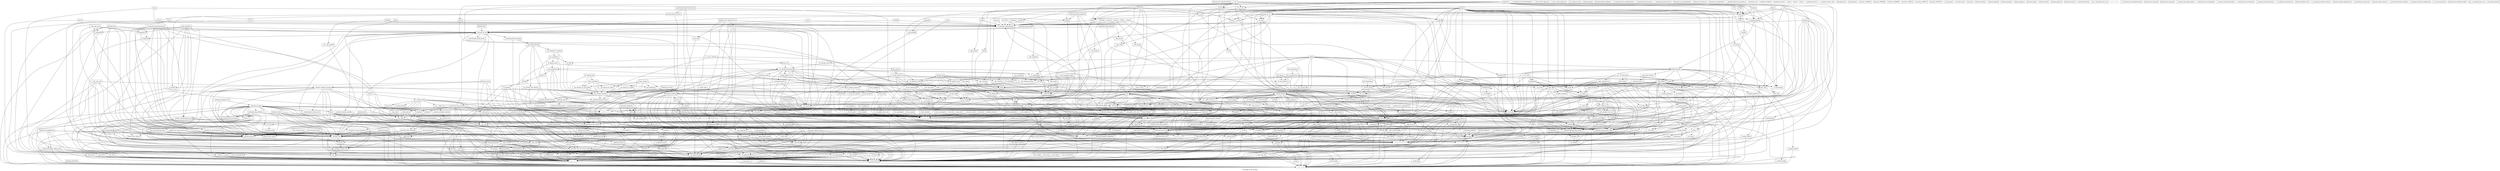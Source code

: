 digraph "Call graph of the module." {
  label="Call graph of the module.";
  node [shape=record];

  Node_pthread_attr_getinheritsched [label="{pthread_attr_getinheritsched}"];
  Node_open64 [label="{open64}"];
  Node_pthread_initialize [label="{pthread_initialize}"];
  Node___GI_pthread_attr_setschedpolicy [label="{__GI_pthread_attr_setschedpolicy}"];
  Node_open [label="{open}"];
  Node___libc_current_sigrtmin [label="{__libc_current_sigrtmin}"];
  Node_pthread_atfork [label="{pthread_atfork}"];
  Node_write [label="{write}"];
  Node_waitpid [label="{waitpid}"];
  Node_wait [label="{wait}"];
  Node_sendto [label="{sendto}"];
  Node___libc_current_sigrtmax [label="{__libc_current_sigrtmax}"];
  Node_tcdrain [label="{tcdrain}"];
  Node_system [label="{system}"];
  Node___libc_allocate_rtsig [label="{__libc_allocate_rtsig}"];
  Node_read [label="{read}"];
  Node___GI_pthread_self [label="{__GI_pthread_self}"];
  Node_pthread_equal [label="{pthread_equal}"];
  Node_pthread_handle_sigdebug [label="{pthread_handle_sigdebug}"];
  Node___pthread_initialize_manager [label="{__pthread_initialize_manager}"];
  Node_nanosleep [label="{nanosleep}"];
  Node___pthread_initialize [label="{__pthread_initialize}"];
  Node___pthread_initialize_minimal [label="{__pthread_initialize_minimal}"];
  Node_msync [label="{msync}"];
  Node_pthread_create [label="{pthread_create}"];
  Node_lseek64 [label="{lseek64}"];
  Node_sendmsg [label="{sendmsg}"];
  Node___GI_pthread_attr_setdetachstate [label="{__GI_pthread_attr_setdetachstate}"];
  Node___pthread_setconcurrency [label="{__pthread_setconcurrency}"];
  Node_pwrite [label="{pwrite}"];
  Node___pthread_getconcurrency [label="{__pthread_getconcurrency}"];
  Node___pthread_timedsuspend_new [label="{__pthread_timedsuspend_new}"];
  Node_pread64 [label="{pread64}"];
  Node___pthread_restart_new [label="{__pthread_restart_new}"];
  Node_pthread_handle_sigcancel [label="{pthread_handle_sigcancel}"];
  Node_lseek [label="{lseek}"];
  Node_pthread_handle_sigrestart [label="{pthread_handle_sigrestart}"];
  Node_send [label="{send}"];
  Node_recvmsg [label="{recvmsg}"];
  Node_fsync [label="{fsync}"];
  Node_recvfrom [label="{recvfrom}"];
  Node___linuxthreads_death_event [label="{__linuxthreads_death_event}"];
  Node_pthread_attr_getschedpolicy [label="{pthread_attr_getschedpolicy}"];
  Node___pthread_wait_for_restart_signal [label="{__pthread_wait_for_restart_signal}"];
  Node___GI_pthread_getschedparam [label="{__GI_pthread_getschedparam}"];
  Node_fcntl [label="{fcntl}"];
  Node_pthread_setschedparam [label="{pthread_setschedparam}"];
  Node_suspend [label="{suspend}"];
  Node_recv [label="{recv}"];
  Node_pread [label="{pread}"];
  Node_connect [label="{connect}"];
  Node___pthread_kill_other_threads_np [label="{__pthread_kill_other_threads_np}"];
  Node_accept [label="{accept}"];
  Node_pause [label="{pause}"];
  Node_pthread_onexit_process [label="{pthread_onexit_process}"];
  Node___pthread_reset_main_thread [label="{__pthread_reset_main_thread}"];
  Node_close [label="{close}"];
  Node_pthread_attr_destroy [label="{pthread_attr_destroy}"];
  Node___new_sem_init [label="{__new_sem_init}"];
  Node_suspend4 [label="{suspend4}"];
  Node___new_sem_wait [label="{__new_sem_wait}"];
  Node_new_sem_extricate_func [label="{new_sem_extricate_func}"];
  Node_sem_timedwait [label="{sem_timedwait}"];
  Node___new_sem_post [label="{__new_sem_post}"];
  Node_pthread_sighandler_rt [label="{pthread_sighandler_rt}"];
  Node_pthread_null_sighandler [label="{pthread_null_sighandler}"];
  Node___GI_sigaction [label="{__GI_sigaction}"];
  Node_pthread_kill [label="{pthread_kill}"];
  Node___GI_raise [label="{__GI_raise}"];
  Node_pthread_sigmask [label="{pthread_sigmask}"];
  Node_pthread_sighandler [label="{pthread_sighandler}"];
  Node_sigwait [label="{sigwait}"];
  Node_pthread_setspecific [label="{pthread_setspecific}"];
  Node_pthread_key_create [label="{pthread_key_create}"];
  Node_pthread_key_delete [label="{pthread_key_delete}"];
  Node___pthread_internal_tsd_address [label="{__pthread_internal_tsd_address}"];
  Node___pthread_internal_tsd_get [label="{__pthread_internal_tsd_get}"];
  Node___pthread_internal_tsd_set [label="{__pthread_internal_tsd_set}"];
  Node___pthread_destroy_specifics [label="{__pthread_destroy_specifics}"];
  Node_pthread_getspecific [label="{pthread_getspecific}"];
  Node_wait_node_dequeue [label="{wait_node_dequeue}"];
  Node___pthread_acquire [label="{__pthread_acquire}"];
  Node_wait_node_free [label="{wait_node_free}"];
  Node_restart3 [label="{restart3}"];
  Node___pthread_alt_unlock [label="{__pthread_alt_unlock}"];
  Node_suspend5 [label="{suspend5}"];
  Node___pthread_alt_lock [label="{__pthread_alt_lock}"];
  Node___pthread_alt_timedlock [label="{__pthread_alt_timedlock}"];
  Node___pthread_unlock [label="{__pthread_unlock}"];
  Node___pthread_lock [label="{__pthread_lock}"];
  Node___fake_pread_write64 [label="{__fake_pread_write64}"];
  Node___libc_pwrite64 [label="{__libc_pwrite64}"];
  Node___libc_pread64 [label="{__libc_pread64}"];
  Node___fake_pread_write [label="{__fake_pread_write}"];
  Node___libc_pwrite [label="{__libc_pwrite}"];
  Node___libc_pread [label="{__libc_pread}"];
  Node_ioctl [label="{ioctl}"];
  Node___sigsetjmp [label="{__sigsetjmp}"];
  Node_clone [label="{clone}"];
  Node___libc_fcntl [label="{__libc_fcntl}"];
  Node___GI_fcntl64 [label="{__GI_fcntl64}"];
  Node___GI__exit [label="{__GI__exit}"];
  Node___libc_close [label="{__libc_close}"];
  Node___libc_fork [label="{__libc_fork}"];
  Node___libc_fsync [label="{__libc_fsync}"];
  Node_getcwd [label="{getcwd}"];
  Node_geteuid [label="{geteuid}"];
  Node___GI_getpagesize [label="{__GI_getpagesize}"];
  Node___libc_getpid [label="{__libc_getpid}"];
  Node_getppid [label="{getppid}"];
  Node_getrlimit [label="{getrlimit}"];
  Node_gettimeofday [label="{gettimeofday}"];
  Node_kill [label="{kill}"];
  Node___libc_lseek64 [label="{__libc_lseek64}"];
  Node__longjmp [label="{_longjmp}"];
  Node___GI___libc_lseek [label="{__GI___libc_lseek}"];
  Node_mmap [label="{mmap}"];
  Node___libc_msync [label="{__libc_msync}"];
  Node_munmap [label="{munmap}"];
  Node___libc_nanosleep [label="{__libc_nanosleep}"];
  Node___libc_open [label="{__libc_open}"];
  Node___libc_creat [label="{__libc_creat}"];
  Node___GI___libc_open64 [label="{__GI___libc_open64}"];
  Node___libc_pause [label="{__libc_pause}"];
  Node___GI_pipe [label="{__GI_pipe}"];
  Node___libc_poll [label="{__libc_poll}"];
  Node___libc_read [label="{__libc_read}"];
  Node_sched_get_priority_max [label="{sched_get_priority_max}"];
  Node_sched_get_priority_min [label="{sched_get_priority_min}"];
  Node_sched_getparam [label="{sched_getparam}"];
  Node_sched_getscheduler [label="{sched_getscheduler}"];
  Node_sched_setscheduler [label="{sched_setscheduler}"];
  Node_sched_yield [label="{sched_yield}"];
  Node___libc_select [label="{__libc_select}"];
  Node___GI_setrlimit [label="{__GI_setrlimit}"];
  Node_ffs [label="{ffs}"];
  Node___GI_strdup [label="{__GI_strdup}"];
  Node_authnone_verf [label="{authnone_verf}"];
  Node_authnone_validate [label="{authnone_validate}"];
  Node_authnone_refresh [label="{authnone_refresh}"];
  Node___GI_time [label="{__GI_time}"];
  Node___libc_wait [label="{__libc_wait}"];
  Node_wait4 [label="{wait4}"];
  Node___libc_waitpid [label="{__libc_waitpid}"];
  Node___libc_write [label="{__libc_write}"];
  Node___GI_toupper [label="{__GI_toupper}"];
  Node___GI_fclose [label="{__GI_fclose}"];
  Node___GI_fopen [label="{__GI_fopen}"];
  Node_vsprintf [label="{vsprintf}"];
  Node_sprintf [label="{sprintf}"];
  Node___GI_vsnprintf [label="{__GI_vsnprintf}"];
  Node__stdio_fopen [label="{_stdio_fopen}"];
  Node__stdio_init [label="{_stdio_init}"];
  Node___stdio_init_mutex [label="{__stdio_init_mutex}"];
  Node__stdio_term [label="{_stdio_term}"];
  Node___stdio_wcommit [label="{__stdio_wcommit}"];
  Node__charpad [label="{_charpad}"];
  Node__fp_out_narrow [label="{_fp_out_narrow}"];
  Node__vfprintf_internal [label="{_vfprintf_internal}"];
  Node__ppfs_init [label="{_ppfs_init}"];
  Node__ppfs_prepargs [label="{_ppfs_prepargs}"];
  Node__ppfs_setargs [label="{_ppfs_setargs}"];
  Node__promoted_size [label="{_promoted_size}"];
  Node__ppfs_parsespec [label="{_ppfs_parsespec}"];
  Node_feof [label="{feof}"];
  Node_fgets [label="{fgets}"];
  Node___GI_fputs [label="{__GI_fputs}"];
  Node__stdio_openlist_dec_use [label="{_stdio_openlist_dec_use}"];
  Node_fflush_unlocked [label="{fflush_unlocked}"];
  Node___GI_fgets_unlocked [label="{__GI_fgets_unlocked}"];
  Node___GI_fputs_unlocked [label="{__GI_fputs_unlocked}"];
  Node___GI_fwrite_unlocked [label="{__GI_fwrite_unlocked}"];
  Node_memcpy [label="{memcpy}"];
  Node___GI_memset [label="{__GI_memset}"];
  Node_strcat [label="{strcat}"];
  Node___GI_strcoll [label="{__GI_strcoll}"];
  Node_strcpy [label="{strcpy}"];
  Node___GI_strlen [label="{__GI_strlen}"];
  Node_strncpy [label="{strncpy}"];
  Node_strnlen [label="{strnlen}"];
  Node___GI___glibc_strerror_r [label="{__GI___glibc_strerror_r}"];
  Node___xpg_strerror_r [label="{__xpg_strerror_r}"];
  Node_bcopy [label="{bcopy}"];
  Node___GI_strcasecmp [label="{__GI_strcasecmp}"];
  Node___GI_strtok [label="{__GI_strtok}"];
  Node_isatty [label="{isatty}"];
  Node___libc_tcdrain [label="{__libc_tcdrain}"];
  Node___GI_tcgetattr [label="{__GI_tcgetattr}"];
  Node___GI_tcsetattr [label="{__GI_tcsetattr}"];
  Node_ntohl [label="{ntohl}"];
  Node_ntohs [label="{ntohs}"];
  Node_htonl [label="{htonl}"];
  Node_htons [label="{htons}"];
  Node_inet_addr [label="{inet_addr}"];
  Node___GI_gethostbyname [label="{__GI_gethostbyname}"];
  Node_gethostbyname_r [label="{gethostbyname_r}"];
  Node___libc_accept [label="{__libc_accept}"];
  Node_bind [label="{bind}"];
  Node___libc_connect [label="{__libc_connect}"];
  Node_listen [label="{listen}"];
  Node___libc_recv [label="{__libc_recv}"];
  Node___libc_recvfrom [label="{__libc_recvfrom}"];
  Node___libc_recvmsg [label="{__libc_recvmsg}"];
  Node___libc_send [label="{__libc_send}"];
  Node___libc_sendmsg [label="{__libc_sendmsg}"];
  Node___libc_sendto [label="{__libc_sendto}"];
  Node___GI_setsockopt [label="{__GI_setsockopt}"];
  Node_socket [label="{socket}"];
  Node___libc_sigaction [label="{__libc_sigaction}"];
  Node___GI_sigaddset [label="{__GI_sigaddset}"];
  Node___GI_sigdelset [label="{__GI_sigdelset}"];
  Node_sigemptyset [label="{sigemptyset}"];
  Node_sigfillset [label="{sigfillset}"];
  Node_sigismember [label="{sigismember}"];
  Node___sigjmp_save [label="{__sigjmp_save}"];
  Node___sigismember [label="{__sigismember}"];
  Node___sigaddset [label="{__sigaddset}"];
  Node___sigdelset [label="{__sigdelset}"];
  Node_malloc [label="{malloc}"];
  Node_calloc [label="{calloc}"];
  Node_free [label="{free}"];
  Node_realloc [label="{realloc}"];
  Node___heap_alloc [label="{__heap_alloc}"];
  Node___heap_alloc_at [label="{__heap_alloc_at}"];
  Node___heap_link_free_area [label="{__heap_link_free_area}"];
  Node___heap_link_free_area_after [label="{__heap_link_free_area_after}"];
  Node___heap_free [label="{__heap_free}"];
  Node_rand [label="{rand}"];
  Node_random [label="{random}"];
  Node_setstate [label="{setstate}"];
  Node_initstate [label="{initstate}"];
  Node_srand [label="{srand}"];
  Node_setstate_r [label="{setstate_r}"];
  Node___GI_random_r [label="{__GI_random_r}"];
  Node_srandom_r [label="{srandom_r}"];
  Node___GI_initstate_r [label="{__GI_initstate_r}"];
  Node___libc_system [label="{__libc_system}"];
  Node_atol [label="{atol}"];
  Node_strtol [label="{strtol}"];
  Node__stdlib_strto_l [label="{_stdlib_strto_l}"];
  Node___GI_exit [label="{__GI_exit}"];
  Node_on_exit [label="{on_exit}"];
  Node_execl [label="{execl}"];
  Node_sleep [label="{sleep}"];
  Node___libc_pthread_init [label="{__libc_pthread_init}"];
  Node___GI___uClibc_fini [label="{__GI___uClibc_fini}"];
  Node___pthread_return_0 [label="{__pthread_return_0}"];
  Node___pthread_return_void [label="{__pthread_return_void}"];
  Node___check_one_fd [label="{__check_one_fd}"];
  Node___GI___uClibc_init [label="{__GI___uClibc_init}"];
  Node___uClibc_main [label="{__uClibc_main}"];
  Node_rpc_thread_multi [label="{rpc_thread_multi}"];
  Node___rpc_thread_variables [label="{__rpc_thread_variables}"];
  Node___rpc_thread_svc_max_pollfd [label="{__rpc_thread_svc_max_pollfd}"];
  Node___rpc_thread_svc_pollfd [label="{__rpc_thread_svc_pollfd}"];
  Node___GI___rpc_thread_createerr [label="{__GI___rpc_thread_createerr}"];
  Node___GI___rpc_thread_svc_fdset [label="{__GI___rpc_thread_svc_fdset}"];
  Node___rpc_thread_destroy [label="{__rpc_thread_destroy}"];
  Node___syscall_error [label="{__syscall_error}"];
  Node___longjmp [label="{__longjmp}"];
  Node___vfork [label="{__vfork}"];
  Node___socketcall [label="{__socketcall}"];
  Node___syscall_rt_sigaction [label="{__syscall_rt_sigaction}"];
  Node___GI_execve [label="{__GI_execve}"];
  Node_getegid [label="{getegid}"];
  Node_getgid [label="{getgid}"];
  Node_getuid [label="{getuid}"];
  Node___GI_sbrk [label="{__GI_sbrk}"];
  Node___GI___h_errno_location [label="{__GI___h_errno_location}"];
  Node___GI_wcrtomb [label="{__GI_wcrtomb}"];
  Node___GI_wcsrtombs [label="{__GI_wcsrtombs}"];
  Node___GI_wcsnrtombs [label="{__GI_wcsnrtombs}"];
  Node___stdio_WRITE [label="{__stdio_WRITE}"];
  Node___stdio_fwrite [label="{__stdio_fwrite}"];
  Node___stdio_trans2w_o [label="{__stdio_trans2w_o}"];
  Node__load_inttype [label="{_load_inttype}"];
  Node__store_inttype [label="{_store_inttype}"];
  Node__uintmaxtostr [label="{_uintmaxtostr}"];
  Node__fpmaxtostr [label="{_fpmaxtostr}"];
  Node_getc_unlocked [label="{getc_unlocked}"];
  Node_memmove [label="{memmove}"];
  Node___GI_memchr [label="{__GI_memchr}"];
  Node___GI_mempcpy [label="{__GI_mempcpy}"];
  Node_memrchr [label="{memrchr}"];
  Node_strtok_r [label="{strtok_r}"];
  Node___GI_strpbrk [label="{__GI_strpbrk}"];
  Node___rpc_thread_clnt_cleanup [label="{__rpc_thread_clnt_cleanup}"];
  Node_callrpc [label="{callrpc}"];
  Node_clntudp_geterr [label="{clntudp_geterr}"];
  Node_clntudp_freeres [label="{clntudp_freeres}"];
  Node_clntudp_abort [label="{clntudp_abort}"];
  Node_clntudp_control [label="{clntudp_control}"];
  Node_function_1000f69c [label="{function_1000f69c}"];
  Node_function_1000f6b8 [label="{function_1000f6b8}"];
  Node_function_1000f6d0 [label="{function_1000f6d0}"];
  Node_function_1000f70c [label="{function_1000f70c}"];
  Node_function_1000f720 [label="{function_1000f720}"];
  Node_function_1000f784 [label="{function_1000f784}"];
  Node___GI_clntudp_bufcreate [label="{__GI_clntudp_bufcreate}"];
  Node___GI_clntudp_create [label="{__GI_clntudp_create}"];
  Node_clntudp_destroy [label="{clntudp_destroy}"];
  Node_clntudp_call [label="{clntudp_call}"];
  Node__create_xid [label="{_create_xid}"];
  Node_pmap_getport [label="{pmap_getport}"];
  Node___GI_xdr_pmap [label="{__GI_xdr_pmap}"];
  Node___GI__seterr_reply [label="{__GI__seterr_reply}"];
  Node___GI_xdr_callhdr [label="{__GI_xdr_callhdr}"];
  Node___GI_xdr_rejected_reply [label="{__GI_xdr_rejected_reply}"];
  Node___GI_xdr_replymsg [label="{__GI_xdr_replymsg}"];
  Node_xdr_des_block [label="{xdr_des_block}"];
  Node_xdr_opaque_auth [label="{xdr_opaque_auth}"];
  Node___GI_xdr_accepted_reply [label="{__GI_xdr_accepted_reply}"];
  Node_svc_sendreply [label="{svc_sendreply}"];
  Node_svcerr_noproc [label="{svcerr_noproc}"];
  Node_svcerr_decode [label="{svcerr_decode}"];
  Node_svcerr_systemerr [label="{svcerr_systemerr}"];
  Node_svcerr_auth [label="{svcerr_auth}"];
  Node_svcerr_weakauth [label="{svcerr_weakauth}"];
  Node___GI_svcerr_noprog [label="{__GI_svcerr_noprog}"];
  Node_svcerr_progvers [label="{svcerr_progvers}"];
  Node_svc_find [label="{svc_find}"];
  Node_svc_getreq_common [label="{svc_getreq_common}"];
  Node_svc_getreqset [label="{svc_getreqset}"];
  Node___GI_svc_getreq [label="{__GI_svc_getreq}"];
  Node_svc_unregister [label="{svc_unregister}"];
  Node___rpc_thread_svc_cleanup [label="{__rpc_thread_svc_cleanup}"];
  Node___GI_svc_register [label="{__GI_svc_register}"];
  Node_xprt_unregister [label="{xprt_unregister}"];
  Node_svc_getreq_poll [label="{svc_getreq_poll}"];
  Node_xprt_register [label="{xprt_register}"];
  Node__authenticate [label="{_authenticate}"];
  Node__svcauth_null [label="{_svcauth_null}"];
  Node__svcauth_short [label="{_svcauth_short}"];
  Node__svcauth_unix [label="{_svcauth_unix}"];
  Node_xdr_free [label="{xdr_free}"];
  Node_xdr_void [label="{xdr_void}"];
  Node___GI_xdr_long [label="{__GI_xdr_long}"];
  Node_xdr_short [label="{xdr_short}"];
  Node___GI_xdr_int [label="{__GI_xdr_int}"];
  Node_xdr_u_long [label="{xdr_u_long}"];
  Node_xdr_u_int [label="{xdr_u_int}"];
  Node___GI_xdr_hyper [label="{__GI_xdr_hyper}"];
  Node_xdr_u_hyper [label="{xdr_u_hyper}"];
  Node_xdr_longlong_t [label="{xdr_longlong_t}"];
  Node_xdr_u_longlong_t [label="{xdr_u_longlong_t}"];
  Node___GI_xdr_u_short [label="{__GI_xdr_u_short}"];
  Node_xdr_char [label="{xdr_char}"];
  Node_xdr_u_char [label="{xdr_u_char}"];
  Node_xdr_bool [label="{xdr_bool}"];
  Node_xdr_enum [label="{xdr_enum}"];
  Node_xdr_opaque [label="{xdr_opaque}"];
  Node_xdr_union [label="{xdr_union}"];
  Node___GI_xdr_string [label="{__GI_xdr_string}"];
  Node_xdr_wrapstring [label="{xdr_wrapstring}"];
  Node_xdr_bytes [label="{xdr_bytes}"];
  Node_xdr_netobj [label="{xdr_netobj}"];
  Node___GI_xdrmem_create [label="{__GI_xdrmem_create}"];
  Node_xdrmem_destroy [label="{xdrmem_destroy}"];
  Node_xdrmem_getlong [label="{xdrmem_getlong}"];
  Node_xdrmem_putlong [label="{xdrmem_putlong}"];
  Node_xdrmem_getpos [label="{xdrmem_getpos}"];
  Node_xdrmem_setpos [label="{xdrmem_setpos}"];
  Node_xdrmem_inline [label="{xdrmem_inline}"];
  Node_xdrmem_getint32 [label="{xdrmem_getint32}"];
  Node_xdrmem_putint32 [label="{xdrmem_putint32}"];
  Node_xdrmem_putbytes [label="{xdrmem_putbytes}"];
  Node_xdrmem_getbytes [label="{xdrmem_getbytes}"];
  Node_inet_aton [label="{inet_aton}"];
  Node___dns_lookup [label="{__dns_lookup}"];
  Node___open_nameservers [label="{__open_nameservers}"];
  Node___get_hosts_byname_r [label="{__get_hosts_byname_r}"];
  Node___bsd_signal [label="{__bsd_signal}"];
  Node_abort [label="{abort}"];
  Node_lrand48_r [label="{lrand48_r}"];
  Node_nrand48_r [label="{nrand48_r}"];
  Node___GI_srand48_r [label="{__GI_srand48_r}"];
  Node___exit_handler [label="{__exit_handler}"];
  Node___new_exitfn [label="{__new_exitfn}"];
  Node__dl_aux_init [label="{_dl_aux_init}"];
  Node___GI_brk [label="{__GI_brk}"];
  Node___cmsg_nxthdr [label="{__cmsg_nxthdr}"];
  Node___GI_fseek [label="{__GI_fseek}"];
  Node_printf [color="gray50", fontcolor="gray50", label="{printf}"];
  Node___GI_fseeko64 [label="{__GI_fseeko64}"];
  Node___stdio_READ [label="{__stdio_READ}"];
  Node___stdio_adjust_position [label="{__stdio_adjust_position}"];
  Node___stdio_rfill [label="{__stdio_rfill}"];
  Node___stdio_trans2r_o [label="{__stdio_trans2r_o}"];
  Node___stdio_seek [label="{__stdio_seek}"];
  Node___GI_vfprintf [label="{__GI_vfprintf}"];
  Node_bcmp [label="{bcmp}"];
  Node_rawmemchr [label="{rawmemchr}"];
  Node___GI_strncat [label="{__GI_strncat}"];
  Node___GI_strspn [label="{__GI_strspn}"];
  Node_authnone_destroy [label="{authnone_destroy}"];
  Node_authnone_marshal [label="{authnone_marshal}"];
  Node_authnone_create [label="{authnone_create}"];
  Node___GI_xdr_authunix_parms [label="{__GI_xdr_authunix_parms}"];
  Node___GI_bindresvport [label="{__GI_bindresvport}"];
  Node___get_myaddress [label="{__get_myaddress}"];
  Node___GI_pmap_unset [label="{__GI_pmap_unset}"];
  Node_pmap_set [label="{pmap_set}"];
  Node__rpc_dtablesize [label="{_rpc_dtablesize}"];
  Node_xdr_vector [label="{xdr_vector}"];
  Node___GI_xdr_array [label="{__GI_xdr_array}"];
  Node_inet_pton4 [label="{inet_pton4}"];
  Node_inet_pton [label="{inet_pton}"];
  Node_inet_ntop4 [label="{inet_ntop4}"];
  Node___GI_inet_ntop [label="{__GI_inet_ntop}"];
  Node___encode_header [label="{__encode_header}"];
  Node___decode_header [label="{__decode_header}"];
  Node___encode_question [label="{__encode_question}"];
  Node___length_question [label="{__length_question}"];
  Node___decode_answer [label="{__decode_answer}"];
  Node___open_etc_hosts [label="{__open_etc_hosts}"];
  Node___drand48_iterate [label="{__drand48_iterate}"];
  Node___read_etc_hosts_r [label="{__read_etc_hosts_r}"];
  Node_getdtablesize [label="{getdtablesize}"];
  Node___GI_tolower [label="{__GI_tolower}"];
  Node_perror [label="{perror}"];
  Node_fprintf [label="{fprintf}"];
  Node___GI_strchr [label="{__GI_strchr}"];
  Node___GI_clnt_sperrno [label="{__GI_clnt_sperrno}"];
  Node_free_mem [label="{free_mem}"];
  Node_clnt_perrno [label="{clnt_perrno}"];
  Node__buf [label="{_buf}"];
  Node_clnt_spcreateerror [label="{clnt_spcreateerror}"];
  Node_clnt_pcreateerror [label="{clnt_pcreateerror}"];
  Node___GI_clnt_sperror [label="{__GI_clnt_sperror}"];
  Node_clnt_perror [label="{clnt_perror}"];
  Node___encode_dotted [label="{__encode_dotted}"];
  Node___decode_dotted [label="{__decode_dotted}"];
  Node___length_dotted [label="{__length_dotted}"];
  Node___do_global_ctors_aux [label="{__do_global_ctors_aux}"];
  Node_call___do_global_ctors_aux [label="{call___do_global_ctors_aux}"];
  Node__fini [label="{_fini}"];
  Node___asm_rlwinm [color="gray50", fontcolor="gray50", label="{__asm_rlwinm}"];
  Node___asm_rlwinm_ [color="gray50", fontcolor="gray50", label="{__asm_rlwinm_}"];
  Node___asm_rlwimi [color="gray50", fontcolor="gray50", label="{__asm_rlwimi}"];
  Node_llvm_ctlz_i32 [color="gray50", fontcolor="gray50", label="{llvm_ctlz_i32}"];
  Node___asm_mfcr [color="gray50", fontcolor="gray50", label="{__asm_mfcr}"];
  Node___asm_mtcrf [color="gray50", fontcolor="gray50", label="{__asm_mtcrf}"];
  Node___asm_cror [color="gray50", fontcolor="gray50", label="{__asm_cror}"];
  Node___asm_mcrf_cr0_write [color="gray50", fontcolor="gray50", label="{__asm_mcrf_cr0_write}"];
  Node___asm_crandc [color="gray50", fontcolor="gray50", label="{__asm_crandc}"];
  Node_unknown_0 [color="gray50", fontcolor="gray50", label="{unknown_0}"];
  Node_abort [color="gray50", fontcolor="gray50", label="{abort}"];
  Node___GI_pthread_attr_getdetachstate [label="{__GI_pthread_attr_getdetachstate}"];
  Node_pthread_attr_setscope [label="{pthread_attr_setscope}"];
  Node_pthread_attr_getscope [label="{pthread_attr_getscope}"];
  Node___pthread_attr_getguardsize [label="{__pthread_attr_getguardsize}"];
  Node___pthread_attr_setstackaddr [label="{__pthread_attr_setstackaddr}"];
  Node___pthread_attr_getstackaddr [label="{__pthread_attr_getstackaddr}"];
  Node___pthread_attr_setstacksize [label="{__pthread_attr_setstacksize}"];
  Node___pthread_attr_getstacksize [label="{__pthread_attr_getstacksize}"];
  Node___GI_pthread_attr_init [label="{__GI_pthread_attr_init}"];
  Node___pthread_attr_setguardsize [label="{__pthread_attr_setguardsize}"];
  Node___GI_pthread_attr_getschedparam [label="{__GI_pthread_attr_getschedparam}"];
  Node___GI_pthread_attr_setschedparam [label="{__GI_pthread_attr_setschedparam}"];
  Node___GI_pthread_setcanceltype [label="{__GI_pthread_setcanceltype}"];
  Node_pthread_cancel [label="{pthread_cancel}"];
  Node_pthread_setcancelstate [label="{pthread_setcancelstate}"];
  Node___pthread_perform_cleanup [label="{__pthread_perform_cleanup}"];
  Node___pthread_cleanup_pop_restore [label="{__pthread_cleanup_pop_restore}"];
  Node___pthread_cleanup_push_defer [label="{__pthread_cleanup_push_defer}"];
  Node__pthread_cleanup_pop [label="{_pthread_cleanup_pop}"];
  Node__pthread_cleanup_push [label="{_pthread_cleanup_push}"];
  Node_pthread_testcancel [label="{pthread_testcancel}"];
  Node_enqueue [label="{enqueue}"];
  Node_remove_from_queue [label="{remove_from_queue}"];
  Node_pthread_cond_init [label="{pthread_cond_init}"];
  Node___GI_pthread_cond_destroy [label="{__GI_pthread_cond_destroy}"];
  Node_pthread_condattr_init [label="{pthread_condattr_init}"];
  Node___GI_pthread_condattr_destroy [label="{__GI_pthread_condattr_destroy}"];
  Node_pthread_condattr_getpshared [label="{pthread_condattr_getpshared}"];
  Node_pthread_condattr_setpshared [label="{pthread_condattr_setpshared}"];
  Node___pthread_set_own_extricate_if [label="{__pthread_set_own_extricate_if}"];
  Node_restart [label="{restart}"];
  Node_pthread_cond_broadcast [label="{pthread_cond_broadcast}"];
  Node_suspend2 [label="{suspend2}"];
  Node___GI_pthread_cond_timedwait [label="{__GI_pthread_cond_timedwait}"];
  Node___GI_pthread_cond_wait [label="{__GI_pthread_cond_wait}"];
  Node_cond_extricate_func [label="{cond_extricate_func}"];
  Node_pthread_cond_signal [label="{pthread_cond_signal}"];
  Node___linuxthreads_create_event [label="{__linuxthreads_create_event}"];
  Node___GI_sigprocmask [label="{__GI_sigprocmask}"];
  Node___libc_sigsuspend [label="{__libc_sigsuspend}"];
  Node___linuxthreads_reap_event [label="{__linuxthreads_reap_event}"];
  Node___pthread_set_own_extricate_if2 [label="{__pthread_set_own_extricate_if2}"];
  Node_suspend3 [label="{suspend3}"];
  Node___pthread_do_exit [label="{__pthread_do_exit}"];
  Node_pthread_join [label="{pthread_join}"];
  Node_pthread_exit [label="{pthread_exit}"];
  Node_join_extricate_func [label="{join_extricate_func}"];
  Node_pthread_detach [label="{pthread_detach}"];
  Node___fresetlockfiles [label="{__fresetlockfiles}"];
  Node___pthread_manager_adjust_prio [label="{__pthread_manager_adjust_prio}"];
  Node___pthread_manager_sighandler [label="{__pthread_manager_sighandler}"];
  Node_pthread_kill_all_threads [label="{pthread_kill_all_threads}"];
  Node_pthread_start_thread [label="{pthread_start_thread}"];
  Node_pthread_start_thread_event [label="{pthread_start_thread_event}"];
  Node_pthread_free [label="{pthread_free}"];
  Node_restart2 [label="{restart2}"];
  Node_pthread_reap_children [label="{pthread_reap_children}"];
  Node___pthread_manager [label="{__pthread_manager}"];
  Node___pthread_manager_event [label="{__pthread_manager_event}"];
  Node___pthread_trylock [label="{__pthread_trylock}"];
  Node___pthread_alt_trylock [label="{__pthread_alt_trylock}"];
  Node_pthread_mutex_init [label="{pthread_mutex_init}"];
  Node_pthread_mutex_destroy [label="{pthread_mutex_destroy}"];
  Node_pthread_mutexattr_init [label="{pthread_mutexattr_init}"];
  Node_pthread_mutexattr_destroy [label="{pthread_mutexattr_destroy}"];
  Node___pthread_mutexattr_setkind_np [label="{__pthread_mutexattr_setkind_np}"];
  Node___pthread_mutexattr_gettype [label="{__pthread_mutexattr_gettype}"];
  Node___pthread_mutexattr_getpshared [label="{__pthread_mutexattr_getpshared}"];
  Node___pthread_mutexattr_setpshared [label="{__pthread_mutexattr_setpshared}"];
  Node___pthread_once_fork_child [label="{__pthread_once_fork_child}"];
  Node_pthread_mutex_unlock [label="{pthread_mutex_unlock}"];
  Node___pthread_once_fork_parent [label="{__pthread_once_fork_parent}"];
  Node_pthread_mutex_lock [label="{pthread_mutex_lock}"];
  Node___pthread_once_fork_prepare [label="{__pthread_once_fork_prepare}"];
  Node_pthread_once [label="{pthread_once}"];
  Node_pthread_once_cancelhandler [label="{pthread_once_cancelhandler}"];
  Node_pthread_mutex_trylock [label="{pthread_mutex_trylock}"];
  Node_pthread_mutex_timedlock [label="{pthread_mutex_timedlock}"];
  Node_pthread_cleanup_upto [label="{pthread_cleanup_upto}"];
  Node_longjmp [label="{longjmp}"];
  Node_siglongjmp [label="{siglongjmp}"];
  Node_enqueue2 [label="{enqueue2}"];
  Node_remove_from_queue2 [label="{remove_from_queue2}"];
  Node___new_sem_getvalue [label="{__new_sem_getvalue}"];
  Node___pthread_set_own_extricate_if3 [label="{__pthread_set_own_extricate_if3}"];
  Node_sem_unlink [label="{sem_unlink}"];
  Node_sem_close [label="{sem_close}"];
  Node_sem_open [label="{sem_open}"];
  Node___new_sem_destroy [label="{__new_sem_destroy}"];
  Node___new_sem_trywait [label="{__new_sem_trywait}"];
  Node_pthread_attr_setinheritsched [label="{pthread_attr_setinheritsched}"];
  Node___pseudo_call [color="gray50", fontcolor="gray50", label="{__pseudo_call}"];
  Node___pseudo_branch [color="gray50", fontcolor="gray50", label="{__pseudo_branch}"];
  Node___pseudo_cond_branch [color="gray50", fontcolor="gray50", label="{__pseudo_cond_branch}"];
  Node__init [label="{_init}"];
  Node___do_global_dtors_aux [label="{__do_global_dtors_aux}"];
  Node_call___do_global_dtors_aux [label="{call___do_global_dtors_aux}"];
  Node_frame_dummy [label="{frame_dummy}"];
  Node_call_frame_dummy [label="{call_frame_dummy}"];
  Node__start [label="{_start}"];
  Node_strwildmatch [label="{strwildmatch}"];
  Node_Send [label="{Send}"];
  Node_host2ip [label="{host2ip}"];
  Node_mfork [label="{mfork}"];
  Node_filter [label="{filter}"];
  Node_makestring [label="{makestring}"];
  Node_identd [label="{identd}"];
  Node_std [label="{std}"];
  Node_stop [label="{stop}"];
  Node_unknown [label="{unknown}"];
  Node_killsec [label="{killsec}"];
  Node__PRIVMSG [label="{_PRIVMSG}"];
  Node__376 [label="{_376}"];
  Node__PING [label="{_PING}"];
  Node__352 [label="{_352}"];
  Node__433 [label="{_433}"];
  Node_con [label="{con}"];
  Node_main [label="{main}"];
  Node___h_errno_location [label="{__h_errno_location}"];
  Node___errno_location [label="{__errno_location}"];
  Node_pthread_insert_list [label="{pthread_insert_list}"];
  Node_pthread_call_handlers [label="{pthread_call_handlers}"];
  Node_fork [label="{fork}"];
  Node_vfork [label="{vfork}"];
  Node_open64 -> Node___GI___libc_open64;
  Node_open64 -> Node___GI_pthread_setcanceltype;
  Node_pthread_initialize -> Node___GI_getpagesize;
  Node_pthread_initialize -> Node___libc_getpid;
  Node_pthread_initialize -> Node_getrlimit;
  Node_pthread_initialize -> Node___GI_setrlimit;
  Node_pthread_initialize -> Node___libc_sigaction;
  Node_pthread_initialize -> Node___GI_sigaddset;
  Node_pthread_initialize -> Node___GI_sigdelset;
  Node_pthread_initialize -> Node_sigemptyset;
  Node_pthread_initialize -> Node_on_exit;
  Node_pthread_initialize -> Node___asm_rlwinm;
  Node_pthread_initialize -> Node___GI_sigprocmask;
  Node_open -> Node___libc_open;
  Node_open -> Node___GI_pthread_setcanceltype;
  Node_pthread_atfork -> Node_malloc;
  Node_pthread_atfork -> Node_pthread_mutex_unlock;
  Node_pthread_atfork -> Node_pthread_mutex_lock;
  Node_pthread_atfork -> Node_pthread_insert_list;
  Node_write -> Node___libc_write;
  Node_write -> Node___GI_pthread_setcanceltype;
  Node_waitpid -> Node___libc_waitpid;
  Node_waitpid -> Node___GI_pthread_setcanceltype;
  Node_wait -> Node___libc_wait;
  Node_wait -> Node___GI_pthread_setcanceltype;
  Node_sendto -> Node___libc_sendto;
  Node_sendto -> Node___GI_pthread_setcanceltype;
  Node_tcdrain -> Node___libc_tcdrain;
  Node_tcdrain -> Node___GI_pthread_setcanceltype;
  Node_system -> Node___libc_system;
  Node_system -> Node___GI_pthread_setcanceltype;
  Node_read -> Node___libc_read;
  Node_read -> Node___GI_pthread_setcanceltype;
  Node___pthread_initialize_manager -> Node_pthread_initialize;
  Node___pthread_initialize_manager -> Node___pthread_wait_for_restart_signal;
  Node___pthread_initialize_manager -> Node___GI_raise;
  Node___pthread_initialize_manager -> Node___pthread_unlock;
  Node___pthread_initialize_manager -> Node___pthread_lock;
  Node___pthread_initialize_manager -> Node_clone;
  Node___pthread_initialize_manager -> Node___libc_close;
  Node___pthread_initialize_manager -> Node___GI_pipe;
  Node___pthread_initialize_manager -> Node___libc_write;
  Node___pthread_initialize_manager -> Node_malloc;
  Node___pthread_initialize_manager -> Node_free;
  Node___pthread_initialize_manager -> Node___linuxthreads_create_event;
  Node___pthread_initialize_manager -> Node___errno_location;
  Node_nanosleep -> Node___libc_nanosleep;
  Node_nanosleep -> Node___GI_pthread_setcanceltype;
  Node___pthread_initialize -> Node_pthread_initialize;
  Node___pthread_initialize_minimal -> Node___libc_pthread_init;
  Node_msync -> Node___libc_msync;
  Node_msync -> Node___GI_pthread_setcanceltype;
  Node_pthread_create -> Node___pthread_initialize_manager;
  Node_pthread_create -> Node_suspend;
  Node_pthread_create -> Node___libc_write;
  Node_pthread_create -> Node___GI_sigprocmask;
  Node_pthread_create -> Node___errno_location;
  Node_lseek64 -> Node___libc_lseek64;
  Node_lseek64 -> Node___GI_pthread_setcanceltype;
  Node_sendmsg -> Node___libc_sendmsg;
  Node_sendmsg -> Node___GI_pthread_setcanceltype;
  Node_pwrite -> Node___libc_pwrite;
  Node_pwrite -> Node___GI_pthread_setcanceltype;
  Node___pthread_timedsuspend_new -> Node___sigsetjmp;
  Node___pthread_timedsuspend_new -> Node_gettimeofday;
  Node___pthread_timedsuspend_new -> Node___libc_nanosleep;
  Node___pthread_timedsuspend_new -> Node___GI_sigaddset;
  Node___pthread_timedsuspend_new -> Node_sigemptyset;
  Node___pthread_timedsuspend_new -> Node___GI_sigprocmask;
  Node_pread64 -> Node___libc_pread64;
  Node_pread64 -> Node___GI_pthread_setcanceltype;
  Node___pthread_restart_new -> Node_kill;
  Node_pthread_handle_sigcancel -> Node_waitpid;
  Node_pthread_handle_sigcancel -> Node___GI__exit;
  Node_pthread_handle_sigcancel -> Node___pthread_do_exit;
  Node_pthread_handle_sigcancel -> Node___pthread_manager_sighandler;
  Node_pthread_handle_sigcancel -> Node_siglongjmp;
  Node_lseek -> Node___GI___libc_lseek;
  Node_lseek -> Node___GI_pthread_setcanceltype;
  Node_pthread_handle_sigrestart -> Node_siglongjmp;
  Node_send -> Node___libc_send;
  Node_send -> Node___GI_pthread_setcanceltype;
  Node_recvmsg -> Node___libc_recvmsg;
  Node_recvmsg -> Node___GI_pthread_setcanceltype;
  Node_fsync -> Node___libc_fsync;
  Node_fsync -> Node___GI_pthread_setcanceltype;
  Node_recvfrom -> Node___libc_recvfrom;
  Node_recvfrom -> Node___GI_pthread_setcanceltype;
  Node___pthread_wait_for_restart_signal -> Node___GI_sigdelset;
  Node___pthread_wait_for_restart_signal -> Node___GI_sigprocmask;
  Node___pthread_wait_for_restart_signal -> Node___libc_sigsuspend;
  Node___GI_pthread_getschedparam -> Node___pthread_unlock;
  Node___GI_pthread_getschedparam -> Node___pthread_lock;
  Node___GI_pthread_getschedparam -> Node_sched_getparam;
  Node___GI_pthread_getschedparam -> Node_sched_getscheduler;
  Node___GI_pthread_getschedparam -> Node___asm_rlwinm;
  Node___GI_pthread_getschedparam -> Node___errno_location;
  Node_fcntl -> Node___libc_fcntl;
  Node_fcntl -> Node___GI_pthread_setcanceltype;
  Node_pthread_setschedparam -> Node___pthread_unlock;
  Node_pthread_setschedparam -> Node___pthread_lock;
  Node_pthread_setschedparam -> Node_sched_setscheduler;
  Node_pthread_setschedparam -> Node___asm_rlwinm;
  Node_pthread_setschedparam -> Node___pthread_manager_adjust_prio;
  Node_pthread_setschedparam -> Node___errno_location;
  Node_suspend -> Node___pthread_wait_for_restart_signal;
  Node_recv -> Node___libc_recv;
  Node_recv -> Node___GI_pthread_setcanceltype;
  Node_pread -> Node___libc_pread;
  Node_pread -> Node___GI_pthread_setcanceltype;
  Node_connect -> Node___libc_connect;
  Node_connect -> Node___GI_pthread_setcanceltype;
  Node___pthread_kill_other_threads_np -> Node_pthread_onexit_process;
  Node___pthread_kill_other_threads_np -> Node___pthread_reset_main_thread;
  Node___pthread_kill_other_threads_np -> Node___libc_sigaction;
  Node___pthread_kill_other_threads_np -> Node_sigemptyset;
  Node_accept -> Node___libc_accept;
  Node_accept -> Node___GI_pthread_setcanceltype;
  Node_pause -> Node___libc_pause;
  Node_pause -> Node___GI_pthread_setcanceltype;
  Node_pthread_onexit_process -> Node_waitpid;
  Node_pthread_onexit_process -> Node_suspend;
  Node_pthread_onexit_process -> Node___libc_write;
  Node_pthread_onexit_process -> Node___errno_location;
  Node___pthread_reset_main_thread -> Node___libc_close;
  Node___pthread_reset_main_thread -> Node___libc_getpid;
  Node___pthread_reset_main_thread -> Node_free;
  Node_close -> Node___libc_close;
  Node_close -> Node___GI_pthread_setcanceltype;
  Node___new_sem_init -> Node___errno_location;
  Node_suspend4 -> Node___pthread_wait_for_restart_signal;
  Node___new_sem_wait -> Node_suspend4;
  Node___new_sem_wait -> Node___pthread_unlock;
  Node___new_sem_wait -> Node___pthread_lock;
  Node___new_sem_wait -> Node___pthread_do_exit;
  Node___new_sem_wait -> Node_enqueue2;
  Node___new_sem_wait -> Node___pthread_set_own_extricate_if3;
  Node_new_sem_extricate_func -> Node___pthread_unlock;
  Node_new_sem_extricate_func -> Node___pthread_lock;
  Node_new_sem_extricate_func -> Node_remove_from_queue2;
  Node_sem_timedwait -> Node___pthread_timedsuspend_new;
  Node_sem_timedwait -> Node_suspend4;
  Node_sem_timedwait -> Node___pthread_unlock;
  Node_sem_timedwait -> Node___pthread_lock;
  Node_sem_timedwait -> Node___pthread_do_exit;
  Node_sem_timedwait -> Node_enqueue2;
  Node_sem_timedwait -> Node_remove_from_queue2;
  Node_sem_timedwait -> Node___pthread_set_own_extricate_if3;
  Node_sem_timedwait -> Node___errno_location;
  Node___new_sem_post -> Node___pthread_initialize_manager;
  Node___new_sem_post -> Node___pthread_restart_new;
  Node___new_sem_post -> Node___pthread_unlock;
  Node___new_sem_post -> Node___pthread_lock;
  Node___new_sem_post -> Node___libc_write;
  Node___new_sem_post -> Node___errno_location;
  Node_pthread_sighandler_rt -> Node___asm_mfcr;
  Node_pthread_sighandler_rt -> Node___asm_mtcrf;
  Node_pthread_sighandler_rt -> Node___pseudo_call;
  Node___GI_sigaction -> Node_memcpy;
  Node___GI_sigaction -> Node___libc_sigaction;
  Node_pthread_kill -> Node___pthread_unlock;
  Node_pthread_kill -> Node___pthread_lock;
  Node_pthread_kill -> Node_kill;
  Node_pthread_kill -> Node___asm_rlwinm;
  Node_pthread_kill -> Node___errno_location;
  Node___GI_raise -> Node___GI_pthread_self;
  Node___GI_raise -> Node_pthread_kill;
  Node___GI_raise -> Node___errno_location;
  Node_pthread_sigmask -> Node_memcpy;
  Node_pthread_sigmask -> Node___GI_sigaddset;
  Node_pthread_sigmask -> Node___GI_sigdelset;
  Node_pthread_sigmask -> Node___GI_sigprocmask;
  Node_pthread_sigmask -> Node___errno_location;
  Node_pthread_sighandler -> Node___asm_mfcr;
  Node_pthread_sighandler -> Node___asm_mtcrf;
  Node_pthread_sighandler -> Node___pseudo_call;
  Node_sigwait -> Node___GI_sigaction;
  Node_sigwait -> Node___sigsetjmp;
  Node_sigwait -> Node___GI_sigdelset;
  Node_sigwait -> Node_sigemptyset;
  Node_sigwait -> Node_sigfillset;
  Node_sigwait -> Node_sigismember;
  Node_sigwait -> Node_pthread_testcancel;
  Node_sigwait -> Node___libc_sigsuspend;
  Node_pthread_setspecific -> Node_calloc;
  Node_pthread_setspecific -> Node___asm_rlwinm;
  Node_pthread_key_create -> Node_pthread_mutex_unlock;
  Node_pthread_key_create -> Node_pthread_mutex_lock;
  Node_pthread_key_delete -> Node___asm_rlwinm;
  Node_pthread_key_delete -> Node_pthread_mutex_unlock;
  Node_pthread_key_delete -> Node_pthread_mutex_lock;
  Node___pthread_destroy_specifics -> Node___pthread_unlock;
  Node___pthread_destroy_specifics -> Node___pthread_lock;
  Node___pthread_destroy_specifics -> Node_free;
  Node_pthread_getspecific -> Node___asm_rlwinm;
  Node_wait_node_dequeue -> Node___pseudo_cond_branch;
  Node___pthread_acquire -> Node_nanosleep;
  Node___pthread_acquire -> Node_sched_yield;
  Node_wait_node_free -> Node___pthread_acquire;
  Node_restart3 -> Node___pthread_restart_new;
  Node___pthread_alt_unlock -> Node_wait_node_dequeue;
  Node___pthread_alt_unlock -> Node_wait_node_free;
  Node___pthread_alt_unlock -> Node_restart3;
  Node_suspend5 -> Node___pthread_wait_for_restart_signal;
  Node___pthread_alt_lock -> Node_suspend5;
  Node___pthread_alt_timedlock -> Node___pthread_timedsuspend_new;
  Node___pthread_alt_timedlock -> Node___pthread_acquire;
  Node___pthread_alt_timedlock -> Node_wait_node_free;
  Node___pthread_alt_timedlock -> Node_suspend5;
  Node___pthread_alt_timedlock -> Node___pthread_alt_lock;
  Node___pthread_alt_timedlock -> Node_malloc;
  Node___pthread_unlock -> Node_restart3;
  Node___pthread_unlock -> Node___asm_rlwinm;
  Node___pthread_lock -> Node_restart3;
  Node___pthread_lock -> Node_suspend5;
  Node___fake_pread_write64 -> Node___libc_lseek64;
  Node___fake_pread_write64 -> Node___libc_read;
  Node___fake_pread_write64 -> Node___libc_write;
  Node___fake_pread_write64 -> Node___errno_location;
  Node___libc_pwrite64 -> Node___fake_pread_write64;
  Node___libc_pread64 -> Node___fake_pread_write64;
  Node___fake_pread_write -> Node___GI___libc_lseek;
  Node___fake_pread_write -> Node___libc_read;
  Node___fake_pread_write -> Node___libc_write;
  Node___fake_pread_write -> Node___errno_location;
  Node___libc_pwrite -> Node___fake_pread_write;
  Node___libc_pread -> Node___fake_pread_write;
  Node_ioctl -> Node___GI_tcgetattr;
  Node_ioctl -> Node___GI_tcsetattr;
  Node_ioctl -> Node___asm_mfcr;
  Node_ioctl -> Node___errno_location;
  Node___sigsetjmp -> Node___sigjmp_save;
  Node___sigsetjmp -> Node___asm_mfcr;
  Node_clone -> Node___GI__exit;
  Node_clone -> Node___syscall_error;
  Node_clone -> Node___asm_rlwinm;
  Node_clone -> Node___asm_cror;
  Node_clone -> Node___asm_crandc;
  Node_clone -> Node___pseudo_call;
  Node_clone -> Node___pseudo_cond_branch;
  Node___libc_fcntl -> Node___GI_fcntl64;
  Node___libc_fcntl -> Node___asm_mfcr;
  Node___libc_fcntl -> Node___errno_location;
  Node___GI_fcntl64 -> Node___asm_mfcr;
  Node___GI_fcntl64 -> Node___errno_location;
  Node___GI__exit -> Node___asm_mfcr;
  Node___GI__exit -> Node___errno_location;
  Node___libc_close -> Node___asm_mfcr;
  Node___libc_close -> Node___errno_location;
  Node___libc_fork -> Node___asm_mfcr;
  Node___libc_fork -> Node___errno_location;
  Node___libc_fsync -> Node___asm_mfcr;
  Node___libc_fsync -> Node___errno_location;
  Node_getcwd -> Node___GI_getpagesize;
  Node_getcwd -> Node_malloc;
  Node_getcwd -> Node_free;
  Node_getcwd -> Node_realloc;
  Node_getcwd -> Node___asm_mfcr;
  Node_getcwd -> Node___errno_location;
  Node_geteuid -> Node___asm_mfcr;
  Node_geteuid -> Node___errno_location;
  Node___GI_getpagesize -> Node___pseudo_cond_branch;
  Node___libc_getpid -> Node___asm_mfcr;
  Node___libc_getpid -> Node___errno_location;
  Node_getppid -> Node___asm_mfcr;
  Node_getppid -> Node___errno_location;
  Node_getrlimit -> Node___asm_mfcr;
  Node_getrlimit -> Node___errno_location;
  Node_gettimeofday -> Node___asm_mfcr;
  Node_gettimeofday -> Node___errno_location;
  Node_kill -> Node___asm_mfcr;
  Node_kill -> Node___errno_location;
  Node___libc_lseek64 -> Node___asm_mfcr;
  Node___libc_lseek64 -> Node___errno_location;
  Node__longjmp -> Node___longjmp;
  Node__longjmp -> Node___GI_sigprocmask;
  Node___GI___libc_lseek -> Node___asm_mfcr;
  Node___GI___libc_lseek -> Node___errno_location;
  Node_mmap -> Node___asm_mfcr;
  Node_mmap -> Node___errno_location;
  Node___libc_msync -> Node___asm_mfcr;
  Node___libc_msync -> Node___errno_location;
  Node_munmap -> Node___asm_mfcr;
  Node_munmap -> Node___errno_location;
  Node___libc_nanosleep -> Node___asm_mfcr;
  Node___libc_nanosleep -> Node___errno_location;
  Node___libc_open -> Node___asm_mfcr;
  Node___libc_open -> Node___errno_location;
  Node___libc_creat -> Node___libc_open;
  Node___GI___libc_open64 -> Node___libc_open;
  Node___libc_pause -> Node___asm_mfcr;
  Node___libc_pause -> Node___errno_location;
  Node___GI_pipe -> Node___asm_mfcr;
  Node___GI_pipe -> Node___errno_location;
  Node___libc_poll -> Node___asm_mfcr;
  Node___libc_poll -> Node___errno_location;
  Node___libc_read -> Node___asm_mfcr;
  Node___libc_read -> Node___errno_location;
  Node_sched_get_priority_max -> Node___asm_mfcr;
  Node_sched_get_priority_max -> Node___errno_location;
  Node_sched_get_priority_min -> Node___asm_mfcr;
  Node_sched_get_priority_min -> Node___errno_location;
  Node_sched_getparam -> Node___asm_mfcr;
  Node_sched_getparam -> Node___errno_location;
  Node_sched_getscheduler -> Node___asm_mfcr;
  Node_sched_getscheduler -> Node___errno_location;
  Node_sched_setscheduler -> Node___asm_mfcr;
  Node_sched_setscheduler -> Node___errno_location;
  Node_sched_yield -> Node___asm_mfcr;
  Node_sched_yield -> Node___errno_location;
  Node___libc_select -> Node___asm_mfcr;
  Node___libc_select -> Node___errno_location;
  Node___GI_setrlimit -> Node___asm_mfcr;
  Node___GI_setrlimit -> Node___errno_location;
  Node___GI_strdup -> Node_memcpy;
  Node___GI_strdup -> Node___GI_strlen;
  Node___GI_strdup -> Node_malloc;
  Node___GI_time -> Node___asm_mfcr;
  Node___GI_time -> Node___errno_location;
  Node___libc_wait -> Node_wait4;
  Node_wait4 -> Node___asm_mfcr;
  Node_wait4 -> Node___errno_location;
  Node___libc_waitpid -> Node_wait4;
  Node___libc_write -> Node___asm_mfcr;
  Node___libc_write -> Node___errno_location;
  Node___GI_toupper -> Node___pseudo_cond_branch;
  Node___GI_fclose -> Node___libc_close;
  Node___GI_fclose -> Node__stdio_openlist_dec_use;
  Node___GI_fclose -> Node_fflush_unlocked;
  Node___GI_fclose -> Node_free;
  Node___GI_fclose -> Node___asm_rlwinm;
  Node___GI_fclose -> Node___pthread_cleanup_pop_restore;
  Node___GI_fclose -> Node___pthread_cleanup_push_defer;
  Node___GI_fclose -> Node_pthread_mutex_lock;
  Node___GI_fopen -> Node__stdio_fopen;
  Node_vsprintf -> Node___GI_vsnprintf;
  Node_sprintf -> Node___GI_vsnprintf;
  Node___GI_vsnprintf -> Node___stdio_init_mutex;
  Node___GI_vsnprintf -> Node__vfprintf_internal;
  Node__stdio_fopen -> Node___libc_fcntl;
  Node__stdio_fopen -> Node___libc_open;
  Node__stdio_fopen -> Node___stdio_init_mutex;
  Node__stdio_fopen -> Node_isatty;
  Node__stdio_fopen -> Node_malloc;
  Node__stdio_fopen -> Node_free;
  Node__stdio_fopen -> Node___asm_rlwinm;
  Node__stdio_fopen -> Node___pthread_cleanup_pop_restore;
  Node__stdio_fopen -> Node___pthread_cleanup_push_defer;
  Node__stdio_fopen -> Node_pthread_mutex_lock;
  Node__stdio_fopen -> Node___errno_location;
  Node__stdio_init -> Node_isatty;
  Node__stdio_init -> Node___errno_location;
  Node___stdio_init_mutex -> Node_memcpy;
  Node__stdio_term -> Node___stdio_init_mutex;
  Node__stdio_term -> Node___stdio_wcommit;
  Node__stdio_term -> Node_pthread_mutex_trylock;
  Node___stdio_wcommit -> Node___stdio_WRITE;
  Node__charpad -> Node___stdio_fwrite;
  Node__fp_out_narrow -> Node__charpad;
  Node__fp_out_narrow -> Node___GI_strlen;
  Node__fp_out_narrow -> Node___stdio_fwrite;
  Node__vfprintf_internal -> Node__charpad;
  Node__vfprintf_internal -> Node__ppfs_init;
  Node__vfprintf_internal -> Node__ppfs_prepargs;
  Node__vfprintf_internal -> Node__ppfs_setargs;
  Node__vfprintf_internal -> Node__ppfs_parsespec;
  Node__vfprintf_internal -> Node___GI_fputs_unlocked;
  Node__vfprintf_internal -> Node___GI_strlen;
  Node__vfprintf_internal -> Node_strnlen;
  Node__vfprintf_internal -> Node___GI___glibc_strerror_r;
  Node__vfprintf_internal -> Node___GI_wcrtomb;
  Node__vfprintf_internal -> Node___GI_wcsrtombs;
  Node__vfprintf_internal -> Node___stdio_fwrite;
  Node__vfprintf_internal -> Node__load_inttype;
  Node__vfprintf_internal -> Node__store_inttype;
  Node__vfprintf_internal -> Node__uintmaxtostr;
  Node__vfprintf_internal -> Node__fpmaxtostr;
  Node__vfprintf_internal -> Node___asm_rlwinm;
  Node__vfprintf_internal -> Node___asm_mfcr;
  Node__vfprintf_internal -> Node___errno_location;
  Node__ppfs_init -> Node__ppfs_parsespec;
  Node__ppfs_init -> Node___GI_memset;
  Node__ppfs_prepargs -> Node__ppfs_setargs;
  Node__ppfs_setargs -> Node___asm_rlwinm;
  Node__ppfs_setargs -> Node___pseudo_cond_branch;
  Node__ppfs_parsespec -> Node__promoted_size;
  Node__ppfs_parsespec -> Node_memcpy;
  Node__ppfs_parsespec -> Node___asm_rlwinm;
  Node__ppfs_parsespec -> Node___asm_mfcr;
  Node_feof -> Node___asm_rlwinm;
  Node_feof -> Node___asm_mfcr;
  Node_feof -> Node___asm_mtcrf;
  Node_feof -> Node___pthread_cleanup_pop_restore;
  Node_feof -> Node___pthread_cleanup_push_defer;
  Node_feof -> Node_pthread_mutex_lock;
  Node_fgets -> Node___GI_fgets_unlocked;
  Node_fgets -> Node___asm_mfcr;
  Node_fgets -> Node___asm_mtcrf;
  Node_fgets -> Node___pthread_cleanup_pop_restore;
  Node_fgets -> Node___pthread_cleanup_push_defer;
  Node_fgets -> Node_pthread_mutex_lock;
  Node___GI_fputs -> Node___GI_fputs_unlocked;
  Node___GI_fputs -> Node___asm_mfcr;
  Node___GI_fputs -> Node___asm_mtcrf;
  Node___GI_fputs -> Node___pthread_cleanup_pop_restore;
  Node___GI_fputs -> Node___pthread_cleanup_push_defer;
  Node___GI_fputs -> Node_pthread_mutex_lock;
  Node__stdio_openlist_dec_use -> Node_free;
  Node__stdio_openlist_dec_use -> Node___pthread_cleanup_pop_restore;
  Node__stdio_openlist_dec_use -> Node___pthread_cleanup_push_defer;
  Node__stdio_openlist_dec_use -> Node_pthread_mutex_lock;
  Node_fflush_unlocked -> Node___stdio_wcommit;
  Node_fflush_unlocked -> Node__stdio_openlist_dec_use;
  Node_fflush_unlocked -> Node___asm_rlwinm;
  Node_fflush_unlocked -> Node___pthread_cleanup_pop_restore;
  Node_fflush_unlocked -> Node___pthread_cleanup_push_defer;
  Node_fflush_unlocked -> Node_pthread_mutex_lock;
  Node___GI_fgets_unlocked -> Node_getc_unlocked;
  Node___GI_fputs_unlocked -> Node___GI_fwrite_unlocked;
  Node___GI_fputs_unlocked -> Node___GI_strlen;
  Node___GI_fwrite_unlocked -> Node___stdio_fwrite;
  Node___GI_fwrite_unlocked -> Node___stdio_trans2w_o;
  Node___GI_fwrite_unlocked -> Node___asm_rlwinm;
  Node___GI_fwrite_unlocked -> Node___errno_location;
  Node_memcpy -> Node___asm_rlwinm_;
  Node_memcpy -> Node___pseudo_cond_branch;
  Node___GI_memset -> Node___asm_rlwinm_;
  Node___GI_memset -> Node___asm_rlwimi;
  Node___GI_memset -> Node___pseudo_cond_branch;
  Node_strncpy -> Node___pseudo_cond_branch;
  Node_strnlen -> Node___pseudo_cond_branch;
  Node___GI___glibc_strerror_r -> Node___xpg_strerror_r;
  Node___xpg_strerror_r -> Node_memcpy;
  Node___xpg_strerror_r -> Node___GI_strlen;
  Node___xpg_strerror_r -> Node__uintmaxtostr;
  Node___xpg_strerror_r -> Node___errno_location;
  Node_bcopy -> Node_memmove;
  Node___GI_strtok -> Node_strtok_r;
  Node_isatty -> Node___GI_tcgetattr;
  Node___libc_tcdrain -> Node_ioctl;
  Node___GI_tcgetattr -> Node_ioctl;
  Node___GI_tcgetattr -> Node___GI_memset;
  Node___GI_tcgetattr -> Node___GI_mempcpy;
  Node___GI_tcsetattr -> Node_ioctl;
  Node___GI_tcsetattr -> Node_memcpy;
  Node___GI_tcsetattr -> Node___asm_rlwinm;
  Node___GI_tcsetattr -> Node___errno_location;
  Node_inet_addr -> Node_inet_aton;
  Node___GI_gethostbyname -> Node_gethostbyname_r;
  Node___GI_gethostbyname -> Node___GI___h_errno_location;
  Node_gethostbyname_r -> Node_memcpy;
  Node_gethostbyname_r -> Node_strncpy;
  Node_gethostbyname_r -> Node_free;
  Node_gethostbyname_r -> Node_memmove;
  Node_gethostbyname_r -> Node_inet_aton;
  Node_gethostbyname_r -> Node___dns_lookup;
  Node_gethostbyname_r -> Node___open_nameservers;
  Node_gethostbyname_r -> Node___get_hosts_byname_r;
  Node_gethostbyname_r -> Node___pthread_cleanup_pop_restore;
  Node_gethostbyname_r -> Node___pthread_cleanup_push_defer;
  Node_gethostbyname_r -> Node_pthread_mutex_lock;
  Node_gethostbyname_r -> Node___errno_location;
  Node___libc_accept -> Node___socketcall;
  Node_bind -> Node___socketcall;
  Node___libc_connect -> Node___socketcall;
  Node_listen -> Node___socketcall;
  Node___libc_recv -> Node___socketcall;
  Node___libc_recvfrom -> Node___socketcall;
  Node___libc_recvmsg -> Node___socketcall;
  Node___libc_send -> Node___socketcall;
  Node___libc_sendmsg -> Node___socketcall;
  Node___libc_sendto -> Node___socketcall;
  Node___GI_setsockopt -> Node___socketcall;
  Node_socket -> Node___socketcall;
  Node___libc_sigaction -> Node_memcpy;
  Node___libc_sigaction -> Node___syscall_rt_sigaction;
  Node___GI_sigaddset -> Node___sigaddset;
  Node___GI_sigaddset -> Node___errno_location;
  Node___GI_sigdelset -> Node___sigdelset;
  Node___GI_sigdelset -> Node___errno_location;
  Node_sigemptyset -> Node___GI_memset;
  Node_sigfillset -> Node___GI_memset;
  Node_sigismember -> Node___sigismember;
  Node_sigismember -> Node___errno_location;
  Node___sigjmp_save -> Node___GI_sigprocmask;
  Node___sigismember -> Node___asm_rlwinm;
  Node___sigaddset -> Node___asm_rlwinm;
  Node___sigdelset -> Node___asm_rlwinm;
  Node_malloc -> Node___heap_alloc;
  Node_malloc -> Node___heap_free;
  Node_malloc -> Node___GI_sbrk;
  Node_malloc -> Node___asm_rlwinm;
  Node_malloc -> Node_pthread_mutex_unlock;
  Node_malloc -> Node_pthread_mutex_lock;
  Node_malloc -> Node___errno_location;
  Node_calloc -> Node___GI_memset;
  Node_calloc -> Node_malloc;
  Node_calloc -> Node___errno_location;
  Node_free -> Node___heap_free;
  Node_free -> Node___GI_sbrk;
  Node_free -> Node_pthread_mutex_unlock;
  Node_free -> Node_pthread_mutex_lock;
  Node_realloc -> Node_memcpy;
  Node_realloc -> Node_malloc;
  Node_realloc -> Node_free;
  Node_realloc -> Node___heap_alloc_at;
  Node_realloc -> Node___heap_free;
  Node_realloc -> Node___asm_rlwinm;
  Node_realloc -> Node_pthread_mutex_unlock;
  Node_realloc -> Node_pthread_mutex_lock;
  Node___heap_alloc -> Node___asm_rlwinm;
  Node___heap_alloc_at -> Node___asm_rlwinm;
  Node___heap_link_free_area -> Node___pseudo_cond_branch;
  Node___heap_free -> Node___heap_link_free_area;
  Node___heap_free -> Node___heap_link_free_area_after;
  Node_rand -> Node_random;
  Node_random -> Node___GI_random_r;
  Node_random -> Node___pthread_cleanup_pop_restore;
  Node_random -> Node___pthread_cleanup_push_defer;
  Node_random -> Node_pthread_mutex_lock;
  Node_setstate -> Node_setstate_r;
  Node_setstate -> Node___pthread_cleanup_pop_restore;
  Node_setstate -> Node___pthread_cleanup_push_defer;
  Node_setstate -> Node_pthread_mutex_lock;
  Node_initstate -> Node___GI_initstate_r;
  Node_initstate -> Node___pthread_cleanup_pop_restore;
  Node_initstate -> Node___pthread_cleanup_push_defer;
  Node_initstate -> Node_pthread_mutex_lock;
  Node_srand -> Node_srandom_r;
  Node_srand -> Node___pthread_cleanup_pop_restore;
  Node_srand -> Node___pthread_cleanup_push_defer;
  Node_srand -> Node_pthread_mutex_lock;
  Node_setstate_r -> Node___errno_location;
  Node_srandom_r -> Node___GI_random_r;
  Node___GI_initstate_r -> Node_srandom_r;
  Node___GI_initstate_r -> Node___errno_location;
  Node___libc_system -> Node___GI__exit;
  Node___libc_system -> Node_wait4;
  Node___libc_system -> Node_execl;
  Node___libc_system -> Node___vfork;
  Node___libc_system -> Node___bsd_signal;
  Node_atol -> Node_strtol;
  Node_strtol -> Node__stdlib_strto_l;
  Node__stdlib_strto_l -> Node___asm_rlwinm_;
  Node__stdlib_strto_l -> Node___errno_location;
  Node___GI_exit -> Node___GI__exit;
  Node___GI_exit -> Node__stdio_term;
  Node___GI_exit -> Node___GI___uClibc_fini;
  Node___GI_exit -> Node_unknown_0;
  Node___GI_exit -> Node___pthread_cleanup_pop_restore;
  Node___GI_exit -> Node___pthread_cleanup_push_defer;
  Node___GI_exit -> Node_pthread_mutex_lock;
  Node_on_exit -> Node___new_exitfn;
  Node_execl -> Node___GI_execve;
  Node_execl -> Node___asm_rlwinm;
  Node_sleep -> Node_nanosleep;
  Node_sleep -> Node___GI_sigaction;
  Node_sleep -> Node___sigismember;
  Node_sleep -> Node___sigaddset;
  Node_sleep -> Node___asm_rlwinm;
  Node_sleep -> Node___asm_mfcr;
  Node_sleep -> Node___GI_sigprocmask;
  Node_sleep -> Node___errno_location;
  Node___GI___uClibc_fini -> Node_unknown_0;
  Node___check_one_fd -> Node___libc_fcntl;
  Node___check_one_fd -> Node___libc_open;
  Node___check_one_fd -> Node_abort;
  Node___GI___uClibc_init -> Node___pthread_initialize_minimal;
  Node___GI___uClibc_init -> Node__stdio_init;
  Node___uClibc_main -> Node_geteuid;
  Node___uClibc_main -> Node_memcpy;
  Node___uClibc_main -> Node___GI_memset;
  Node___uClibc_main -> Node___GI_exit;
  Node___uClibc_main -> Node___check_one_fd;
  Node___uClibc_main -> Node___GI___uClibc_init;
  Node___uClibc_main -> Node_getegid;
  Node___uClibc_main -> Node_getgid;
  Node___uClibc_main -> Node_getuid;
  Node___uClibc_main -> Node__dl_aux_init;
  Node___uClibc_main -> Node___pseudo_call;
  Node___uClibc_main -> Node___h_errno_location;
  Node___uClibc_main -> Node___errno_location;
  Node_rpc_thread_multi -> Node___pthread_internal_tsd_set;
  Node___rpc_thread_variables -> Node___pthread_internal_tsd_get;
  Node___rpc_thread_variables -> Node___pthread_internal_tsd_set;
  Node___rpc_thread_variables -> Node_calloc;
  Node___rpc_thread_variables -> Node_pthread_once;
  Node___rpc_thread_svc_max_pollfd -> Node___rpc_thread_variables;
  Node___rpc_thread_svc_pollfd -> Node___rpc_thread_variables;
  Node___GI___rpc_thread_createerr -> Node___rpc_thread_variables;
  Node___GI___rpc_thread_svc_fdset -> Node___rpc_thread_variables;
  Node___rpc_thread_destroy -> Node___pthread_internal_tsd_get;
  Node___rpc_thread_destroy -> Node___pthread_internal_tsd_set;
  Node___rpc_thread_destroy -> Node_free;
  Node___rpc_thread_destroy -> Node___rpc_thread_clnt_cleanup;
  Node___rpc_thread_destroy -> Node___rpc_thread_svc_cleanup;
  Node___syscall_error -> Node___errno_location;
  Node___longjmp -> Node___asm_mtcrf;
  Node___vfork -> Node___syscall_error;
  Node___vfork -> Node___pseudo_cond_branch;
  Node___socketcall -> Node___asm_mfcr;
  Node___socketcall -> Node___errno_location;
  Node___syscall_rt_sigaction -> Node___asm_mfcr;
  Node___syscall_rt_sigaction -> Node___errno_location;
  Node___GI_execve -> Node___asm_mfcr;
  Node___GI_execve -> Node___errno_location;
  Node_getegid -> Node___asm_mfcr;
  Node_getegid -> Node___errno_location;
  Node_getgid -> Node___asm_mfcr;
  Node_getgid -> Node___errno_location;
  Node_getuid -> Node___asm_mfcr;
  Node_getuid -> Node___errno_location;
  Node___GI_sbrk -> Node___GI_brk;
  Node___GI_wcrtomb -> Node___GI_wcsnrtombs;
  Node___GI_wcsrtombs -> Node___GI_wcsnrtombs;
  Node___GI_wcsnrtombs -> Node___errno_location;
  Node___stdio_WRITE -> Node___libc_write;
  Node___stdio_fwrite -> Node___stdio_wcommit;
  Node___stdio_fwrite -> Node_memcpy;
  Node___stdio_fwrite -> Node___stdio_WRITE;
  Node___stdio_fwrite -> Node___GI_memchr;
  Node___stdio_fwrite -> Node_memrchr;
  Node___stdio_trans2w_o -> Node___GI_fseek;
  Node___stdio_trans2w_o -> Node___asm_rlwinm;
  Node___stdio_trans2w_o -> Node___asm_mfcr;
  Node___stdio_trans2w_o -> Node___errno_location;
  Node__load_inttype -> Node___asm_rlwinm;
  Node__fpmaxtostr -> Node___GI_memset;
  Node__fpmaxtostr -> Node___asm_cror;
  Node__fpmaxtostr -> Node___pseudo_call;
  Node_getc_unlocked -> Node_fflush_unlocked;
  Node_getc_unlocked -> Node___stdio_READ;
  Node_getc_unlocked -> Node___stdio_rfill;
  Node_getc_unlocked -> Node___stdio_trans2r_o;
  Node_getc_unlocked -> Node___asm_rlwinm;
  Node_memmove -> Node_memcpy;
  Node_memmove -> Node___asm_rlwinm_;
  Node___GI_memchr -> Node___pseudo_cond_branch;
  Node___GI_mempcpy -> Node_memcpy;
  Node_memrchr -> Node___pseudo_cond_branch;
  Node_strtok_r -> Node___GI_strpbrk;
  Node_strtok_r -> Node_rawmemchr;
  Node_strtok_r -> Node___GI_strspn;
  Node___GI_strpbrk -> Node___pseudo_cond_branch;
  Node___rpc_thread_clnt_cleanup -> Node_free;
  Node___rpc_thread_clnt_cleanup -> Node___rpc_thread_variables;
  Node___rpc_thread_clnt_cleanup -> Node___pseudo_call;
  Node_callrpc -> Node___libc_close;
  Node_callrpc -> Node_memcpy;
  Node_callrpc -> Node___GI_strcoll;
  Node_callrpc -> Node_strncpy;
  Node_callrpc -> Node_gethostbyname_r;
  Node_callrpc -> Node_malloc;
  Node_callrpc -> Node_calloc;
  Node_callrpc -> Node___rpc_thread_variables;
  Node_callrpc -> Node___GI___rpc_thread_createerr;
  Node_callrpc -> Node___GI_clntudp_create;
  Node_callrpc -> Node___asm_rlwinm;
  Node_callrpc -> Node___pseudo_call;
  Node_callrpc -> Node___errno_location;
  Node_clntudp_freeres -> Node___pseudo_call;
  Node_clntudp_control -> Node___pseudo_branch;
  Node___GI_clntudp_bufcreate -> Node_ioctl;
  Node___GI_clntudp_bufcreate -> Node___GI_fputs;
  Node___GI_clntudp_bufcreate -> Node___GI_setsockopt;
  Node___GI_clntudp_bufcreate -> Node_socket;
  Node___GI_clntudp_bufcreate -> Node_malloc;
  Node___GI_clntudp_bufcreate -> Node_free;
  Node___GI_clntudp_bufcreate -> Node___GI___rpc_thread_createerr;
  Node___GI_clntudp_bufcreate -> Node__create_xid;
  Node___GI_clntudp_bufcreate -> Node_pmap_getport;
  Node___GI_clntudp_bufcreate -> Node___GI_xdr_callhdr;
  Node___GI_clntudp_bufcreate -> Node___GI_xdrmem_create;
  Node___GI_clntudp_bufcreate -> Node_authnone_create;
  Node___GI_clntudp_bufcreate -> Node___GI_bindresvport;
  Node___GI_clntudp_bufcreate -> Node___asm_rlwinm;
  Node___GI_clntudp_bufcreate -> Node___pseudo_call;
  Node___GI_clntudp_bufcreate -> Node___errno_location;
  Node___GI_clntudp_create -> Node___GI_clntudp_bufcreate;
  Node_clntudp_destroy -> Node___libc_close;
  Node_clntudp_destroy -> Node_free;
  Node_clntudp_destroy -> Node___pseudo_call;
  Node_clntudp_call -> Node_ioctl;
  Node_clntudp_call -> Node___libc_poll;
  Node_clntudp_call -> Node___libc_recvfrom;
  Node_clntudp_call -> Node___libc_recvmsg;
  Node_clntudp_call -> Node___libc_sendto;
  Node_clntudp_call -> Node___GI__seterr_reply;
  Node_clntudp_call -> Node___GI_xdr_replymsg;
  Node_clntudp_call -> Node_xdr_opaque_auth;
  Node_clntudp_call -> Node___GI_xdrmem_create;
  Node_clntudp_call -> Node_bcmp;
  Node_clntudp_call -> Node___asm_rlwinm;
  Node_clntudp_call -> Node___pseudo_call;
  Node_clntudp_call -> Node___errno_location;
  Node__create_xid -> Node_gettimeofday;
  Node__create_xid -> Node_lrand48_r;
  Node__create_xid -> Node___GI_srand48_r;
  Node__create_xid -> Node___pthread_cleanup_pop_restore;
  Node__create_xid -> Node___pthread_cleanup_push_defer;
  Node__create_xid -> Node_pthread_mutex_lock;
  Node_pmap_getport -> Node___GI___rpc_thread_createerr;
  Node_pmap_getport -> Node___GI_clntudp_bufcreate;
  Node_pmap_getport -> Node___pseudo_call;
  Node___GI_xdr_pmap -> Node_xdr_u_long;
  Node___GI__seterr_reply -> Node___pseudo_branch;
  Node___GI__seterr_reply -> Node___pseudo_cond_branch;
  Node___GI_xdr_callhdr -> Node_xdr_u_long;
  Node___GI_xdr_callhdr -> Node_xdr_enum;
  Node___GI_xdr_rejected_reply -> Node_xdr_u_long;
  Node___GI_xdr_rejected_reply -> Node_xdr_enum;
  Node___GI_xdr_replymsg -> Node_xdr_u_long;
  Node___GI_xdr_replymsg -> Node_xdr_enum;
  Node___GI_xdr_replymsg -> Node_xdr_union;
  Node_xdr_des_block -> Node_xdr_opaque;
  Node_xdr_opaque_auth -> Node_xdr_enum;
  Node_xdr_opaque_auth -> Node_xdr_bytes;
  Node___GI_xdr_accepted_reply -> Node_xdr_opaque_auth;
  Node___GI_xdr_accepted_reply -> Node_xdr_u_long;
  Node___GI_xdr_accepted_reply -> Node_xdr_enum;
  Node___GI_xdr_accepted_reply -> Node___pseudo_call;
  Node_svc_sendreply -> Node___pseudo_call;
  Node_svcerr_noproc -> Node___pseudo_call;
  Node_svcerr_decode -> Node___pseudo_call;
  Node_svcerr_systemerr -> Node___pseudo_call;
  Node_svcerr_auth -> Node___pseudo_call;
  Node_svcerr_weakauth -> Node_svcerr_auth;
  Node___GI_svcerr_noprog -> Node___pseudo_call;
  Node_svcerr_progvers -> Node___pseudo_call;
  Node_svc_find -> Node___rpc_thread_variables;
  Node_svc_getreq_common -> Node___rpc_thread_variables;
  Node_svc_getreq_common -> Node_svcerr_auth;
  Node_svc_getreq_common -> Node___GI_svcerr_noprog;
  Node_svc_getreq_common -> Node_svcerr_progvers;
  Node_svc_getreq_common -> Node__authenticate;
  Node_svc_getreq_common -> Node___pseudo_call;
  Node_svc_getreqset -> Node_ffs;
  Node_svc_getreqset -> Node_svc_getreq_common;
  Node_svc_getreqset -> Node__rpc_dtablesize;
  Node___GI_svc_getreq -> Node_svc_getreqset;
  Node_svc_unregister -> Node_free;
  Node_svc_unregister -> Node___rpc_thread_variables;
  Node_svc_unregister -> Node_svc_find;
  Node_svc_unregister -> Node___GI_pmap_unset;
  Node___rpc_thread_svc_cleanup -> Node___rpc_thread_variables;
  Node___rpc_thread_svc_cleanup -> Node_svc_unregister;
  Node___GI_svc_register -> Node_malloc;
  Node___GI_svc_register -> Node___rpc_thread_variables;
  Node___GI_svc_register -> Node_svc_find;
  Node___GI_svc_register -> Node_pmap_set;
  Node_xprt_unregister -> Node___rpc_thread_variables;
  Node_xprt_unregister -> Node___rpc_thread_svc_max_pollfd;
  Node_xprt_unregister -> Node___rpc_thread_svc_pollfd;
  Node_xprt_unregister -> Node___GI___rpc_thread_svc_fdset;
  Node_xprt_unregister -> Node__rpc_dtablesize;
  Node_xprt_unregister -> Node___asm_rlwinm;
  Node_svc_getreq_poll -> Node___rpc_thread_variables;
  Node_svc_getreq_poll -> Node___rpc_thread_svc_max_pollfd;
  Node_svc_getreq_poll -> Node_svc_getreq_common;
  Node_svc_getreq_poll -> Node_xprt_unregister;
  Node_xprt_register -> Node_malloc;
  Node_xprt_register -> Node_realloc;
  Node_xprt_register -> Node___rpc_thread_variables;
  Node_xprt_register -> Node___rpc_thread_svc_max_pollfd;
  Node_xprt_register -> Node___rpc_thread_svc_pollfd;
  Node_xprt_register -> Node___GI___rpc_thread_svc_fdset;
  Node_xprt_register -> Node__rpc_dtablesize;
  Node_xprt_register -> Node___asm_rlwinm;
  Node__authenticate -> Node___pseudo_call;
  Node__svcauth_unix -> Node_memcpy;
  Node__svcauth_unix -> Node___GI_xdrmem_create;
  Node__svcauth_unix -> Node_printf;
  Node__svcauth_unix -> Node___GI_xdr_authunix_parms;
  Node__svcauth_unix -> Node___asm_rlwinm;
  Node__svcauth_unix -> Node___pseudo_call;
  Node_xdr_free -> Node___pseudo_call;
  Node___GI_xdr_long -> Node___pseudo_call;
  Node_xdr_short -> Node___pseudo_call;
  Node___GI_xdr_int -> Node___GI_xdr_long;
  Node_xdr_u_long -> Node___pseudo_call;
  Node_xdr_u_int -> Node_xdr_u_long;
  Node___GI_xdr_hyper -> Node___pseudo_call;
  Node_xdr_u_hyper -> Node___pseudo_call;
  Node_xdr_longlong_t -> Node___GI_xdr_hyper;
  Node_xdr_u_longlong_t -> Node_xdr_u_hyper;
  Node___GI_xdr_u_short -> Node___pseudo_call;
  Node_xdr_char -> Node___GI_xdr_int;
  Node_xdr_u_char -> Node_xdr_u_int;
  Node_xdr_bool -> Node___pseudo_call;
  Node_xdr_enum -> Node___GI_xdr_long;
  Node_xdr_opaque -> Node___pseudo_call;
  Node_xdr_union -> Node_xdr_enum;
  Node_xdr_union -> Node___pseudo_call;
  Node___GI_xdr_string -> Node___GI_fputs;
  Node___GI_xdr_string -> Node___GI_strlen;
  Node___GI_xdr_string -> Node_malloc;
  Node___GI_xdr_string -> Node_free;
  Node___GI_xdr_string -> Node_xdr_u_int;
  Node___GI_xdr_string -> Node_xdr_opaque;
  Node_xdr_wrapstring -> Node___GI_xdr_string;
  Node_xdr_bytes -> Node___GI_fputs;
  Node_xdr_bytes -> Node_malloc;
  Node_xdr_bytes -> Node_free;
  Node_xdr_bytes -> Node_xdr_u_int;
  Node_xdr_bytes -> Node_xdr_opaque;
  Node_xdr_netobj -> Node_xdr_bytes;
  Node_xdrmem_putbytes -> Node_memcpy;
  Node_xdrmem_getbytes -> Node_memcpy;
  Node_inet_aton -> Node___pseudo_cond_branch;
  Node___dns_lookup -> Node___libc_close;
  Node___dns_lookup -> Node___libc_poll;
  Node___dns_lookup -> Node_memcpy;
  Node___dns_lookup -> Node___GI_memset;
  Node___dns_lookup -> Node___GI_strlen;
  Node___dns_lookup -> Node_strncpy;
  Node___dns_lookup -> Node_inet_addr;
  Node___dns_lookup -> Node___libc_connect;
  Node___dns_lookup -> Node___libc_recv;
  Node___dns_lookup -> Node___libc_send;
  Node___dns_lookup -> Node_socket;
  Node___dns_lookup -> Node_malloc;
  Node___dns_lookup -> Node_free;
  Node___dns_lookup -> Node___GI___h_errno_location;
  Node___dns_lookup -> Node___GI_strncat;
  Node___dns_lookup -> Node_inet_pton;
  Node___dns_lookup -> Node___encode_header;
  Node___dns_lookup -> Node___decode_header;
  Node___dns_lookup -> Node___encode_question;
  Node___dns_lookup -> Node___length_question;
  Node___dns_lookup -> Node___decode_answer;
  Node___dns_lookup -> Node___pthread_cleanup_pop_restore;
  Node___dns_lookup -> Node___pthread_cleanup_push_defer;
  Node___dns_lookup -> Node_pthread_mutex_lock;
  Node___dns_lookup -> Node___errno_location;
  Node___open_nameservers -> Node___GI_strdup;
  Node___open_nameservers -> Node___GI_fclose;
  Node___open_nameservers -> Node___GI_fopen;
  Node___open_nameservers -> Node_fgets;
  Node___open_nameservers -> Node___GI_strcoll;
  Node___open_nameservers -> Node_free;
  Node___open_nameservers -> Node___GI___h_errno_location;
  Node___open_nameservers -> Node___pthread_cleanup_pop_restore;
  Node___open_nameservers -> Node___pthread_cleanup_push_defer;
  Node___open_nameservers -> Node_pthread_mutex_lock;
  Node___get_hosts_byname_r -> Node___read_etc_hosts_r;
  Node___bsd_signal -> Node___GI_sigaction;
  Node___bsd_signal -> Node___sigismember;
  Node___bsd_signal -> Node___sigaddset;
  Node___bsd_signal -> Node___errno_location;
  Node_abort -> Node___GI_sigaction;
  Node_abort -> Node___GI_raise;
  Node_abort -> Node___GI__exit;
  Node_abort -> Node___GI_memset;
  Node_abort -> Node___sigaddset;
  Node_abort -> Node___GI_sigprocmask;
  Node_abort -> Node_pthread_mutex_unlock;
  Node_abort -> Node_pthread_mutex_lock;
  Node_abort -> Node___pseudo_cond_branch;
  Node_lrand48_r -> Node_nrand48_r;
  Node_nrand48_r -> Node___drand48_iterate;
  Node___exit_handler -> Node_free;
  Node___exit_handler -> Node___pseudo_call;
  Node___new_exitfn -> Node_realloc;
  Node___new_exitfn -> Node___pthread_cleanup_pop_restore;
  Node___new_exitfn -> Node___pthread_cleanup_push_defer;
  Node___new_exitfn -> Node_pthread_mutex_lock;
  Node___new_exitfn -> Node___errno_location;
  Node___GI_brk -> Node___syscall_error;
  Node___GI_brk -> Node___pseudo_cond_branch;
  Node___cmsg_nxthdr -> Node___asm_rlwinm;
  Node___cmsg_nxthdr -> Node___pseudo_cond_branch;
  Node___GI_fseek -> Node___GI_fseeko64;
  Node___GI_fseeko64 -> Node___stdio_wcommit;
  Node___GI_fseeko64 -> Node___stdio_adjust_position;
  Node___GI_fseeko64 -> Node___stdio_seek;
  Node___GI_fseeko64 -> Node___pthread_cleanup_pop_restore;
  Node___GI_fseeko64 -> Node___pthread_cleanup_push_defer;
  Node___GI_fseeko64 -> Node_pthread_mutex_lock;
  Node___GI_fseeko64 -> Node___errno_location;
  Node___stdio_READ -> Node___libc_read;
  Node___stdio_adjust_position -> Node___errno_location;
  Node___stdio_rfill -> Node___stdio_READ;
  Node___stdio_trans2r_o -> Node___stdio_wcommit;
  Node___stdio_trans2r_o -> Node___asm_rlwinm;
  Node___stdio_trans2r_o -> Node___errno_location;
  Node___stdio_seek -> Node___libc_lseek64;
  Node___GI_vfprintf -> Node__vfprintf_internal;
  Node___GI_vfprintf -> Node___stdio_trans2w_o;
  Node___GI_vfprintf -> Node___asm_rlwinm;
  Node___GI_vfprintf -> Node___pthread_cleanup_pop_restore;
  Node___GI_vfprintf -> Node___pthread_cleanup_push_defer;
  Node___GI_vfprintf -> Node_pthread_mutex_lock;
  Node_bcmp -> Node___asm_rlwinm;
  Node_rawmemchr -> Node___pseudo_cond_branch;
  Node___GI_strncat -> Node___pseudo_cond_branch;
  Node_authnone_marshal -> Node___rpc_thread_variables;
  Node_authnone_marshal -> Node___pseudo_call;
  Node_authnone_create -> Node_calloc;
  Node_authnone_create -> Node___rpc_thread_variables;
  Node_authnone_create -> Node_xdr_opaque_auth;
  Node_authnone_create -> Node___GI_xdrmem_create;
  Node_authnone_create -> Node___pseudo_call;
  Node___GI_xdr_authunix_parms -> Node_xdr_u_long;
  Node___GI_xdr_authunix_parms -> Node_xdr_u_int;
  Node___GI_xdr_authunix_parms -> Node___GI_xdr_string;
  Node___GI_xdr_authunix_parms -> Node___GI_xdr_array;
  Node___GI_bindresvport -> Node___libc_getpid;
  Node___GI_bindresvport -> Node___GI_memset;
  Node___GI_bindresvport -> Node_bind;
  Node___GI_bindresvport -> Node___errno_location;
  Node___get_myaddress -> Node_ioctl;
  Node___get_myaddress -> Node___libc_close;
  Node___get_myaddress -> Node_socket;
  Node___get_myaddress -> Node___GI_exit;
  Node___get_myaddress -> Node_perror;
  Node___GI_pmap_unset -> Node___GI_clntudp_bufcreate;
  Node___GI_pmap_unset -> Node___get_myaddress;
  Node___GI_pmap_unset -> Node___pseudo_call;
  Node_pmap_set -> Node___GI_clntudp_bufcreate;
  Node_pmap_set -> Node___get_myaddress;
  Node_pmap_set -> Node_clnt_perror;
  Node_pmap_set -> Node___pseudo_call;
  Node__rpc_dtablesize -> Node_getdtablesize;
  Node_xdr_vector -> Node___pseudo_call;
  Node___GI_xdr_array -> Node___GI_fputs;
  Node___GI_xdr_array -> Node___GI_memset;
  Node___GI_xdr_array -> Node_malloc;
  Node___GI_xdr_array -> Node_free;
  Node___GI_xdr_array -> Node_xdr_u_int;
  Node___GI_xdr_array -> Node___pseudo_call;
  Node_inet_pton4 -> Node_memcpy;
  Node_inet_pton4 -> Node___asm_mfcr;
  Node_inet_pton4 -> Node___asm_mtcrf;
  Node_inet_pton4 -> Node___asm_mcrf_cr0_write;
  Node_inet_pton -> Node_memcpy;
  Node_inet_pton -> Node___GI_memset;
  Node_inet_pton -> Node_inet_pton4;
  Node_inet_pton -> Node___GI_tolower;
  Node_inet_pton -> Node___GI_strchr;
  Node_inet_pton -> Node___errno_location;
  Node_inet_ntop4 -> Node___GI_memset;
  Node_inet_ntop4 -> Node_strcpy;
  Node_inet_ntop4 -> Node___GI_strlen;
  Node_inet_ntop4 -> Node___errno_location;
  Node___GI_inet_ntop -> Node_sprintf;
  Node___GI_inet_ntop -> Node___GI_memset;
  Node___GI_inet_ntop -> Node_strcpy;
  Node___GI_inet_ntop -> Node___GI_strlen;
  Node___GI_inet_ntop -> Node_inet_ntop4;
  Node___GI_inet_ntop -> Node___errno_location;
  Node___encode_header -> Node___asm_rlwinm;
  Node___decode_header -> Node___asm_rlwinm;
  Node___encode_question -> Node___encode_dotted;
  Node___length_question -> Node___length_dotted;
  Node___decode_answer -> Node___GI_strdup;
  Node___decode_answer -> Node___decode_dotted;
  Node___open_etc_hosts -> Node___GI_fopen;
  Node___read_etc_hosts_r -> Node___GI_fclose;
  Node___read_etc_hosts_r -> Node_fgets;
  Node___read_etc_hosts_r -> Node___GI_strcoll;
  Node___read_etc_hosts_r -> Node___GI_strcasecmp;
  Node___read_etc_hosts_r -> Node_inet_pton;
  Node___read_etc_hosts_r -> Node___open_etc_hosts;
  Node___read_etc_hosts_r -> Node___GI_strchr;
  Node___read_etc_hosts_r -> Node___errno_location;
  Node_getdtablesize -> Node_getrlimit;
  Node___GI_tolower -> Node___pseudo_cond_branch;
  Node_perror -> Node_fprintf;
  Node_fprintf -> Node___GI_vfprintf;
  Node___GI_strchr -> Node___pseudo_cond_branch;
  Node_free_mem -> Node_free;
  Node_free_mem -> Node___rpc_thread_variables;
  Node_clnt_perrno -> Node___GI_fputs;
  Node_clnt_perrno -> Node___GI_clnt_sperrno;
  Node__buf -> Node_malloc;
  Node__buf -> Node___rpc_thread_variables;
  Node_clnt_spcreateerror -> Node_sprintf;
  Node_clnt_spcreateerror -> Node_strcpy;
  Node_clnt_spcreateerror -> Node___GI_strlen;
  Node_clnt_spcreateerror -> Node___GI___glibc_strerror_r;
  Node_clnt_spcreateerror -> Node___GI___rpc_thread_createerr;
  Node_clnt_spcreateerror -> Node___GI_clnt_sperrno;
  Node_clnt_spcreateerror -> Node__buf;
  Node_clnt_pcreateerror -> Node___GI_fputs;
  Node_clnt_pcreateerror -> Node_clnt_spcreateerror;
  Node___GI_clnt_sperror -> Node_sprintf;
  Node___GI_clnt_sperror -> Node_strcpy;
  Node___GI_clnt_sperror -> Node___GI_strlen;
  Node___GI_clnt_sperror -> Node___GI___glibc_strerror_r;
  Node___GI_clnt_sperror -> Node___GI_clnt_sperrno;
  Node___GI_clnt_sperror -> Node__buf;
  Node___GI_clnt_sperror -> Node___pseudo_call;
  Node___GI_clnt_sperror -> Node___pseudo_branch;
  Node_clnt_perror -> Node___GI_fputs;
  Node_clnt_perror -> Node___GI_clnt_sperror;
  Node___encode_dotted -> Node_memcpy;
  Node___encode_dotted -> Node___GI_strlen;
  Node___encode_dotted -> Node___GI_strchr;
  Node___decode_dotted -> Node_memcpy;
  Node___decode_dotted -> Node___asm_rlwinm;
  Node___decode_dotted -> Node___asm_mfcr;
  Node___decode_dotted -> Node___asm_mtcrf;
  Node___length_dotted -> Node___asm_rlwinm;
  Node___length_dotted -> Node___pseudo_cond_branch;
  Node___do_global_ctors_aux -> Node___pseudo_call;
  Node__fini -> Node___do_global_dtors_aux;
  Node___GI_pthread_attr_init -> Node___GI_getpagesize;
  Node___pthread_attr_setguardsize -> Node___GI_getpagesize;
  Node___GI_pthread_attr_getschedparam -> Node_memcpy;
  Node___GI_pthread_attr_setschedparam -> Node_sched_get_priority_max;
  Node___GI_pthread_attr_setschedparam -> Node_sched_get_priority_min;
  Node___GI_pthread_attr_setschedparam -> Node_memcpy;
  Node___GI_pthread_setcanceltype -> Node___asm_rlwinm;
  Node___GI_pthread_setcanceltype -> Node___pthread_do_exit;
  Node_pthread_cancel -> Node___pthread_restart_new;
  Node_pthread_cancel -> Node___pthread_unlock;
  Node_pthread_cancel -> Node___pthread_lock;
  Node_pthread_cancel -> Node_kill;
  Node_pthread_cancel -> Node___asm_rlwinm;
  Node_pthread_cancel -> Node___pseudo_call;
  Node_pthread_setcancelstate -> Node___asm_rlwinm;
  Node_pthread_setcancelstate -> Node___pthread_do_exit;
  Node___pthread_perform_cleanup -> Node___rpc_thread_destroy;
  Node___pthread_perform_cleanup -> Node___pseudo_call;
  Node___pthread_cleanup_pop_restore -> Node___asm_rlwinm;
  Node___pthread_cleanup_pop_restore -> Node_unknown_0;
  Node___pthread_cleanup_pop_restore -> Node___pthread_do_exit;
  Node__pthread_cleanup_pop -> Node_unknown_0;
  Node_pthread_testcancel -> Node___pthread_do_exit;
  Node_enqueue -> Node_abort;
  Node_pthread_condattr_setpshared -> Node___pseudo_cond_branch;
  Node___pthread_set_own_extricate_if -> Node___pthread_unlock;
  Node___pthread_set_own_extricate_if -> Node___pthread_lock;
  Node___pthread_set_own_extricate_if -> Node___asm_mfcr;
  Node___pthread_set_own_extricate_if -> Node___asm_mtcrf;
  Node_restart -> Node___pthread_restart_new;
  Node_pthread_cond_broadcast -> Node___pthread_unlock;
  Node_pthread_cond_broadcast -> Node___pthread_lock;
  Node_pthread_cond_broadcast -> Node_restart;
  Node_suspend2 -> Node___pthread_wait_for_restart_signal;
  Node___GI_pthread_cond_timedwait -> Node___pthread_timedsuspend_new;
  Node___GI_pthread_cond_timedwait -> Node___pthread_unlock;
  Node___GI_pthread_cond_timedwait -> Node___pthread_lock;
  Node___GI_pthread_cond_timedwait -> Node_enqueue;
  Node___GI_pthread_cond_timedwait -> Node_remove_from_queue;
  Node___GI_pthread_cond_timedwait -> Node___pthread_set_own_extricate_if;
  Node___GI_pthread_cond_timedwait -> Node_restart;
  Node___GI_pthread_cond_timedwait -> Node_suspend2;
  Node___GI_pthread_cond_timedwait -> Node___pthread_do_exit;
  Node___GI_pthread_cond_timedwait -> Node_pthread_mutex_unlock;
  Node___GI_pthread_cond_timedwait -> Node_pthread_mutex_lock;
  Node___GI_pthread_cond_wait -> Node___pthread_unlock;
  Node___GI_pthread_cond_wait -> Node___pthread_lock;
  Node___GI_pthread_cond_wait -> Node_enqueue;
  Node___GI_pthread_cond_wait -> Node___pthread_set_own_extricate_if;
  Node___GI_pthread_cond_wait -> Node_restart;
  Node___GI_pthread_cond_wait -> Node_suspend2;
  Node___GI_pthread_cond_wait -> Node___pthread_do_exit;
  Node___GI_pthread_cond_wait -> Node_pthread_mutex_unlock;
  Node___GI_pthread_cond_wait -> Node_pthread_mutex_lock;
  Node_cond_extricate_func -> Node___pthread_unlock;
  Node_cond_extricate_func -> Node___pthread_lock;
  Node_cond_extricate_func -> Node_remove_from_queue;
  Node_pthread_cond_signal -> Node___pthread_unlock;
  Node_pthread_cond_signal -> Node___pthread_lock;
  Node_pthread_cond_signal -> Node___asm_mfcr;
  Node_pthread_cond_signal -> Node___asm_mtcrf;
  Node_pthread_cond_signal -> Node_restart;
  Node___GI_sigprocmask -> Node___asm_mfcr;
  Node___GI_sigprocmask -> Node___errno_location;
  Node___libc_sigsuspend -> Node___asm_mfcr;
  Node___libc_sigsuspend -> Node___errno_location;
  Node___pthread_set_own_extricate_if2 -> Node___pthread_unlock;
  Node___pthread_set_own_extricate_if2 -> Node___pthread_lock;
  Node___pthread_set_own_extricate_if2 -> Node___asm_mfcr;
  Node___pthread_set_own_extricate_if2 -> Node___asm_mtcrf;
  Node_suspend3 -> Node___pthread_wait_for_restart_signal;
  Node___pthread_do_exit -> Node___pthread_restart_new;
  Node___pthread_do_exit -> Node___linuxthreads_death_event;
  Node___pthread_do_exit -> Node___pthread_destroy_specifics;
  Node___pthread_do_exit -> Node___pthread_unlock;
  Node___pthread_do_exit -> Node___pthread_lock;
  Node___pthread_do_exit -> Node___GI__exit;
  Node___pthread_do_exit -> Node___libc_write;
  Node___pthread_do_exit -> Node___GI_exit;
  Node___pthread_do_exit -> Node___pthread_perform_cleanup;
  Node___pthread_do_exit -> Node_suspend3;
  Node___pthread_do_exit -> Node___errno_location;
  Node_pthread_join -> Node___pthread_unlock;
  Node_pthread_join -> Node___pthread_lock;
  Node_pthread_join -> Node___libc_write;
  Node_pthread_join -> Node___asm_rlwinm;
  Node_pthread_join -> Node___pthread_set_own_extricate_if2;
  Node_pthread_join -> Node_suspend3;
  Node_pthread_join -> Node___pthread_do_exit;
  Node_pthread_join -> Node___errno_location;
  Node_pthread_exit -> Node___pthread_do_exit;
  Node_join_extricate_func -> Node___pthread_unlock;
  Node_join_extricate_func -> Node___pthread_lock;
  Node_pthread_detach -> Node___pthread_unlock;
  Node_pthread_detach -> Node___pthread_lock;
  Node_pthread_detach -> Node___libc_write;
  Node_pthread_detach -> Node___asm_rlwinm;
  Node_pthread_detach -> Node___errno_location;
  Node___fresetlockfiles -> Node_pthread_mutex_init;
  Node___fresetlockfiles -> Node_pthread_mutexattr_init;
  Node___fresetlockfiles -> Node_pthread_mutexattr_destroy;
  Node___fresetlockfiles -> Node___pthread_mutexattr_setkind_np;
  Node___pthread_manager_adjust_prio -> Node_sched_get_priority_max;
  Node___pthread_manager_adjust_prio -> Node_sched_setscheduler;
  Node___pthread_manager_adjust_prio -> Node___asm_rlwinm;
  Node___pthread_manager_adjust_prio -> Node___asm_mfcr;
  Node___pthread_manager_sighandler -> Node___libc_write;
  Node___pthread_manager_sighandler -> Node___errno_location;
  Node_pthread_kill_all_threads -> Node_kill;
  Node_pthread_start_thread -> Node___pthread_wait_for_restart_signal;
  Node_pthread_start_thread -> Node___libc_getpid;
  Node_pthread_start_thread -> Node_sched_setscheduler;
  Node_pthread_start_thread -> Node___libc_write;
  Node_pthread_start_thread -> Node___GI_sigprocmask;
  Node_pthread_start_thread -> Node___pthread_do_exit;
  Node_pthread_start_thread -> Node___pseudo_call;
  Node_pthread_start_thread -> Node___errno_location;
  Node_pthread_start_thread_event -> Node___pthread_unlock;
  Node_pthread_start_thread_event -> Node___pthread_lock;
  Node_pthread_start_thread_event -> Node___libc_getpid;
  Node_pthread_start_thread_event -> Node_pthread_start_thread;
  Node_pthread_free -> Node___pthread_unlock;
  Node_pthread_free -> Node___pthread_lock;
  Node_pthread_free -> Node_munmap;
  Node_pthread_free -> Node_free;
  Node_pthread_free -> Node___asm_rlwinm;
  Node_restart2 -> Node___pthread_restart_new;
  Node_pthread_reap_children -> Node___GI__exit;
  Node_pthread_reap_children -> Node___libc_waitpid;
  Node_pthread_reap_children -> Node_pthread_kill_all_threads;
  Node_pthread_reap_children -> Node_restart2;
  Node___pthread_manager -> Node___pthread_unlock;
  Node___pthread_manager -> Node___pthread_lock;
  Node___pthread_manager -> Node_clone;
  Node___pthread_manager -> Node___GI__exit;
  Node___pthread_manager -> Node_geteuid;
  Node___pthread_manager -> Node___GI_getpagesize;
  Node___pthread_manager -> Node_getppid;
  Node___pthread_manager -> Node_mmap;
  Node___pthread_manager -> Node_munmap;
  Node___pthread_manager -> Node___libc_poll;
  Node___pthread_manager -> Node___libc_read;
  Node___pthread_manager -> Node_sched_getparam;
  Node___pthread_manager -> Node_sched_getscheduler;
  Node___pthread_manager -> Node_memcpy;
  Node___pthread_manager -> Node___GI_memset;
  Node___pthread_manager -> Node___GI_sigdelset;
  Node___pthread_manager -> Node_sigfillset;
  Node___pthread_manager -> Node___asm_rlwinm;
  Node___pthread_manager -> Node___linuxthreads_create_event;
  Node___pthread_manager -> Node___GI_sigprocmask;
  Node___pthread_manager -> Node___pthread_manager_adjust_prio;
  Node___pthread_manager -> Node_pthread_kill_all_threads;
  Node___pthread_manager -> Node_restart2;
  Node___pthread_manager -> Node_pthread_reap_children;
  Node___pthread_manager -> Node___pseudo_branch;
  Node___pthread_manager -> Node___errno_location;
  Node___pthread_manager_event -> Node___pthread_unlock;
  Node___pthread_manager_event -> Node___pthread_lock;
  Node___pthread_manager_event -> Node___pthread_manager;
  Node___pthread_mutexattr_setpshared -> Node___pseudo_cond_branch;
  Node___pthread_once_fork_child -> Node_pthread_cond_init;
  Node___pthread_once_fork_child -> Node_pthread_mutex_init;
  Node_pthread_mutex_unlock -> Node___pthread_alt_unlock;
  Node_pthread_mutex_unlock -> Node___pthread_unlock;
  Node___pthread_once_fork_parent -> Node_pthread_mutex_unlock;
  Node_pthread_mutex_lock -> Node___pthread_alt_lock;
  Node_pthread_mutex_lock -> Node___pthread_lock;
  Node___pthread_once_fork_prepare -> Node_pthread_mutex_lock;
  Node_pthread_once -> Node___asm_rlwinm;
  Node_pthread_once -> Node__pthread_cleanup_pop;
  Node_pthread_once -> Node__pthread_cleanup_push;
  Node_pthread_once -> Node_pthread_cond_broadcast;
  Node_pthread_once -> Node___GI_pthread_cond_wait;
  Node_pthread_once -> Node_pthread_mutex_unlock;
  Node_pthread_once -> Node_pthread_mutex_lock;
  Node_pthread_once -> Node___pseudo_call;
  Node_pthread_once_cancelhandler -> Node_pthread_cond_broadcast;
  Node_pthread_once_cancelhandler -> Node_pthread_mutex_unlock;
  Node_pthread_once_cancelhandler -> Node_pthread_mutex_lock;
  Node_pthread_mutex_trylock -> Node___pthread_trylock;
  Node_pthread_mutex_trylock -> Node___pthread_alt_trylock;
  Node_pthread_mutex_timedlock -> Node___pthread_alt_timedlock;
  Node_pthread_mutex_timedlock -> Node___pthread_lock;
  Node_pthread_cleanup_upto -> Node___pseudo_call;
  Node_longjmp -> Node__longjmp;
  Node_longjmp -> Node_pthread_cleanup_upto;
  Node_siglongjmp -> Node__longjmp;
  Node_siglongjmp -> Node_pthread_cleanup_upto;
  Node_enqueue2 -> Node_abort;
  Node___pthread_set_own_extricate_if3 -> Node___pthread_unlock;
  Node___pthread_set_own_extricate_if3 -> Node___pthread_lock;
  Node___pthread_set_own_extricate_if3 -> Node___asm_mfcr;
  Node___pthread_set_own_extricate_if3 -> Node___asm_mtcrf;
  Node_sem_unlink -> Node___errno_location;
  Node_sem_close -> Node___errno_location;
  Node_sem_open -> Node___errno_location;
  Node___new_sem_destroy -> Node___errno_location;
  Node___new_sem_trywait -> Node___pthread_unlock;
  Node___new_sem_trywait -> Node___pthread_lock;
  Node___new_sem_trywait -> Node___errno_location;
  Node__init -> Node___do_global_ctors_aux;
  Node__init -> Node_frame_dummy;
  Node___do_global_dtors_aux -> Node___pseudo_call;
  Node__start -> Node___uClibc_main;
  Node__start -> Node___asm_rlwinm;
  Node_strwildmatch -> Node___GI_toupper;
  Node_strwildmatch -> Node_strwildmatch;
  Node_Send -> Node_write;
  Node_Send -> Node_vsprintf;
  Node_Send -> Node___GI_strlen;
  Node_host2ip -> Node_bcopy;
  Node_host2ip -> Node_inet_addr;
  Node_host2ip -> Node___GI_gethostbyname;
  Node_host2ip -> Node___GI_exit;
  Node_host2ip -> Node_Send;
  Node_mfork -> Node_malloc;
  Node_mfork -> Node_free;
  Node_mfork -> Node_Send;
  Node_mfork -> Node_fork;
  Node_filter -> Node___GI_strlen;
  Node_makestring -> Node___GI_fclose;
  Node_makestring -> Node___GI_fopen;
  Node_makestring -> Node_fgets;
  Node_makestring -> Node_memcpy;
  Node_makestring -> Node___GI_memset;
  Node_makestring -> Node_malloc;
  Node_makestring -> Node_random;
  Node_makestring -> Node_filter;
  Node_identd -> Node_recv;
  Node_identd -> Node_accept;
  Node_identd -> Node_close;
  Node_identd -> Node___libc_select;
  Node_identd -> Node_htons;
  Node_identd -> Node_bind;
  Node_identd -> Node_listen;
  Node_identd -> Node_socket;
  Node_identd -> Node___GI_exit;
  Node_identd -> Node_Send;
  Node_identd -> Node_fork;
  Node_std -> Node_send;
  Node_std -> Node_connect;
  Node_std -> Node_close;
  Node_std -> Node___GI_time;
  Node_std -> Node_bcopy;
  Node_std -> Node___GI_gethostbyname;
  Node_std -> Node_socket;
  Node_std -> Node_atol;
  Node_std -> Node___GI_exit;
  Node_std -> Node_Send;
  Node_std -> Node_mfork;
  Node_stop -> Node___libc_getpid;
  Node_stop -> Node_kill;
  Node_stop -> Node_Send;
  Node_unknown -> Node_sendto;
  Node_unknown -> Node_close;
  Node_unknown -> Node_ioctl;
  Node_unknown -> Node___GI_time;
  Node_unknown -> Node_socket;
  Node_unknown -> Node_malloc;
  Node_unknown -> Node_random;
  Node_unknown -> Node_atol;
  Node_unknown -> Node___GI_exit;
  Node_unknown -> Node_Send;
  Node_unknown -> Node_host2ip;
  Node_unknown -> Node_mfork;
  Node_killsec -> Node_kill;
  Node_killsec -> Node___GI_strcasecmp;
  Node_killsec -> Node_Send;
  Node__PRIVMSG -> Node___GI_memset;
  Node__PRIVMSG -> Node___GI_strlen;
  Node__PRIVMSG -> Node_strncpy;
  Node__PRIVMSG -> Node___GI_strcasecmp;
  Node__PRIVMSG -> Node_malloc;
  Node__PRIVMSG -> Node_free;
  Node__PRIVMSG -> Node___pseudo_call;
  Node__PRIVMSG -> Node_strwildmatch;
  Node__376 -> Node_Send;
  Node__PING -> Node_Send;
  Node__352 -> Node_memcpy;
  Node__352 -> Node___GI_strlen;
  Node__352 -> Node___GI_strcasecmp;
  Node__352 -> Node_inet_addr;
  Node__352 -> Node___GI_gethostbyname;
  Node__352 -> Node_Send;
  Node__433 -> Node_strcat;
  Node__433 -> Node_strcpy;
  Node__433 -> Node_free;
  Node__433 -> Node_makestring;
  Node_con -> Node_connect;
  Node_con -> Node_close;
  Node_con -> Node_ioctl;
  Node_con -> Node___GI_time;
  Node_con -> Node_bcopy;
  Node_con -> Node_htons;
  Node_con -> Node_inet_addr;
  Node_con -> Node___GI_gethostbyname;
  Node_con -> Node___GI_setsockopt;
  Node_con -> Node_socket;
  Node_con -> Node_random;
  Node_con -> Node_sleep;
  Node_con -> Node___errno_location;
  Node_main -> Node_waitpid;
  Node_main -> Node_recv;
  Node_main -> Node_getcwd;
  Node_main -> Node___libc_getpid;
  Node_main -> Node_getppid;
  Node_main -> Node___libc_select;
  Node_main -> Node___GI_time;
  Node_main -> Node___GI_fclose;
  Node_main -> Node___GI_fopen;
  Node_main -> Node_sprintf;
  Node_main -> Node_feof;
  Node_main -> Node_fgets;
  Node_main -> Node___GI_fputs;
  Node_main -> Node___GI_memset;
  Node_main -> Node_strcat;
  Node_main -> Node___GI_strcoll;
  Node_main -> Node_strcpy;
  Node_main -> Node___GI_strlen;
  Node_main -> Node_strncpy;
  Node_main -> Node___GI_strcasecmp;
  Node_main -> Node___GI_strtok;
  Node_main -> Node_malloc;
  Node_main -> Node_free;
  Node_main -> Node_srand;
  Node_main -> Node___GI_exit;
  Node_main -> Node___pseudo_call;
  Node_main -> Node_Send;
  Node_main -> Node_filter;
  Node_main -> Node_makestring;
  Node_main -> Node_con;
  Node_main -> Node_fork;
  Node_pthread_insert_list -> Node_abort;
  Node_pthread_insert_list -> Node___pseudo_cond_branch;
  Node_pthread_call_handlers -> Node___pseudo_call;
  Node_fork -> Node___pthread_reset_main_thread;
  Node_fork -> Node___libc_fork;
  Node_fork -> Node___asm_mfcr;
  Node_fork -> Node___asm_mtcrf;
  Node_fork -> Node___fresetlockfiles;
  Node_fork -> Node_pthread_mutex_init;
  Node_fork -> Node_pthread_mutexattr_init;
  Node_fork -> Node_pthread_mutexattr_destroy;
  Node_fork -> Node___pthread_mutexattr_setkind_np;
  Node_fork -> Node___pthread_once_fork_child;
  Node_fork -> Node_pthread_mutex_unlock;
  Node_fork -> Node___pthread_once_fork_parent;
  Node_fork -> Node_pthread_mutex_lock;
  Node_fork -> Node___pthread_once_fork_prepare;
  Node_fork -> Node_pthread_call_handlers;
  Node_vfork -> Node_fork;
}
